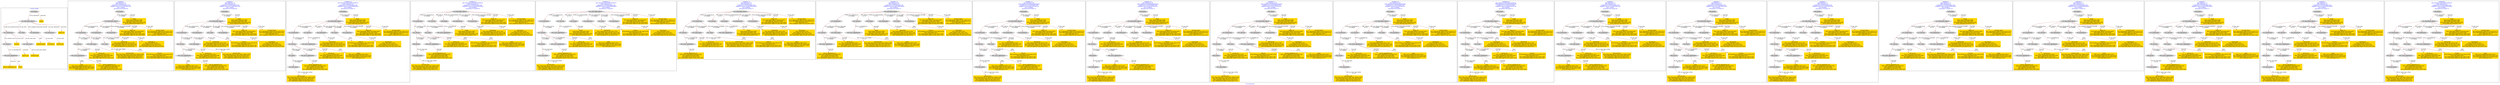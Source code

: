 digraph n0 {
fontcolor="blue"
remincross="true"
label="s22-s-moca.xml"
subgraph cluster_0 {
label="1-correct model"
n2[style="filled",color="white",fillcolor="lightgray",label="E12_Production1"];
n3[style="filled",color="white",fillcolor="lightgray",label="E21_Person1"];
n4[shape="plaintext",style="filled",fillcolor="gold",label="Process"];
n5[style="filled",color="white",fillcolor="lightgray",label="E52_Time-Span1"];
n6[style="filled",color="white",fillcolor="lightgray",label="E82_Actor_Appellation1"];
n7[shape="plaintext",style="filled",fillcolor="gold",label="person_uri"];
n8[style="filled",color="white",fillcolor="lightgray",label="E22_Man-Made_Object1"];
n9[style="filled",color="white",fillcolor="lightgray",label="E35_Title1"];
n10[style="filled",color="white",fillcolor="lightgray",label="E8_Acquisition1"];
n11[style="filled",color="white",fillcolor="lightgray",label="E54_Dimension1"];
n12[shape="plaintext",style="filled",fillcolor="gold",label="object_uri"];
n13[shape="plaintext",style="filled",fillcolor="gold",label="Artwork_Name"];
n14[style="filled",color="white",fillcolor="lightgray",label="E38_Image1"];
n15[shape="plaintext",style="filled",fillcolor="gold",label="image"];
n16[shape="plaintext",style="filled",fillcolor="gold",label="Artwork_Year"];
n17[shape="plaintext",style="filled",fillcolor="gold",label="Dimensions"];
n18[shape="plaintext",style="filled",fillcolor="gold",label="person_appellation_uri"];
n19[shape="plaintext",style="filled",fillcolor="gold",label="name"];
n20[shape="plaintext",style="filled",fillcolor="gold",label="Provenance"];
}
subgraph cluster_1 {
label="candidate 0\nlink coherence:1.0\nnode coherence:1.0\nconfidence:0.5132016208022786\nmapping score:0.5377338736007595\ncost:17.99952\n-precision:0.83-recall:0.83"
n22[style="filled",color="white",fillcolor="lightgray",label="E12_Production1"];
n23[style="filled",color="white",fillcolor="lightgray",label="E21_Person1"];
n24[style="filled",color="white",fillcolor="lightgray",label="E52_Time-Span2"];
n25[style="filled",color="white",fillcolor="lightgray",label="E55_Type1"];
n26[style="filled",color="white",fillcolor="lightgray",label="E82_Actor_Appellation1"];
n27[style="filled",color="white",fillcolor="lightgray",label="E22_Man-Made_Object1"];
n28[style="filled",color="white",fillcolor="lightgray",label="E54_Dimension1"];
n29[style="filled",color="white",fillcolor="lightgray",label="E8_Acquisition1"];
n30[style="filled",color="white",fillcolor="lightgray",label="E38_Image1"];
n31[shape="plaintext",style="filled",fillcolor="gold",label="object_uri\n[E22_Man-Made_Object,classLink,0.867]\n[E30_Right,P3_has_note,0.049]\n[E22_Man-Made_Object,P3_has_note,0.044]\n[E73_Information_Object,P3_has_note,0.041]"];
n32[shape="plaintext",style="filled",fillcolor="gold",label="Process\n[E29_Design_or_Procedure,P3_has_note,0.376]\n[E55_Type,label,0.351]\n[E73_Information_Object,P3_has_note,0.144]\n[E22_Man-Made_Object,P3_has_note,0.129]"];
n33[shape="plaintext",style="filled",fillcolor="gold",label="Artwork_Year\n[E52_Time-Span,P82_at_some_time_within,0.436]\n[E52_Time-Span,P82b_end_of_the_end,0.422]\n[E33_Linguistic_Object,P3_has_note,0.072]\n[E73_Information_Object,P3_has_note,0.071]"];
n34[shape="plaintext",style="filled",fillcolor="gold",label="name\n[E82_Actor_Appellation,label,0.401]\n[E73_Information_Object,P3_has_note,0.234]\n[E22_Man-Made_Object,P3_has_note,0.208]\n[E35_Title,label,0.157]"];
n35[shape="plaintext",style="filled",fillcolor="gold",label="Artwork_Name\n[E73_Information_Object,P3_has_note,0.317]\n[E22_Man-Made_Object,P3_has_note,0.313]\n[E35_Title,label,0.207]\n[E33_Linguistic_Object,P3_has_note,0.163]"];
n36[shape="plaintext",style="filled",fillcolor="gold",label="person_uri\n[E21_Person,classLink,0.501]\n[E82_Actor_Appellation,classLink,0.298]\n[E30_Right,P3_has_note,0.147]\n[E22_Man-Made_Object,P3_has_note,0.053]"];
n37[shape="plaintext",style="filled",fillcolor="gold",label="Dimensions\n[E54_Dimension,P3_has_note,0.703]\n[E22_Man-Made_Object,P3_has_note,0.118]\n[E73_Information_Object,P3_has_note,0.102]\n[E34_Inscription,P3_has_note,0.076]"];
n38[shape="plaintext",style="filled",fillcolor="gold",label="person_appellation_uri\n[E82_Actor_Appellation,classLink,0.93]\n[E21_Person,classLink,0.048]\n[E30_Right,P3_has_note,0.014]\n[E73_Information_Object,P3_has_note,0.008]"];
n39[shape="plaintext",style="filled",fillcolor="gold",label="Provenance\n[E35_Title,label,0.282]\n[E30_Right,P3_has_note,0.267]\n[E8_Acquisition,P3_has_note,0.242]\n[E22_Man-Made_Object,P3_has_note,0.209]"];
n40[shape="plaintext",style="filled",fillcolor="gold",label="image\n[E38_Image,classLink,0.389]\n[E39_Actor,classLink,0.249]\n[E22_Man-Made_Object,classLink,0.186]\n[E78_Collection,classLink,0.176]"];
}
subgraph cluster_2 {
label="candidate 1\nlink coherence:1.0\nnode coherence:1.0\nconfidence:0.5132016208022786\nmapping score:0.5377338736007595\ncost:17.99955\n-precision:0.83-recall:0.83"
n42[style="filled",color="white",fillcolor="lightgray",label="E12_Production1"];
n43[style="filled",color="white",fillcolor="lightgray",label="E21_Person1"];
n44[style="filled",color="white",fillcolor="lightgray",label="E52_Time-Span2"];
n45[style="filled",color="white",fillcolor="lightgray",label="E82_Actor_Appellation1"];
n46[style="filled",color="white",fillcolor="lightgray",label="E22_Man-Made_Object1"];
n47[style="filled",color="white",fillcolor="lightgray",label="E54_Dimension1"];
n48[style="filled",color="white",fillcolor="lightgray",label="E55_Type2"];
n49[style="filled",color="white",fillcolor="lightgray",label="E8_Acquisition1"];
n50[style="filled",color="white",fillcolor="lightgray",label="E38_Image1"];
n51[shape="plaintext",style="filled",fillcolor="gold",label="Process\n[E29_Design_or_Procedure,P3_has_note,0.376]\n[E55_Type,label,0.351]\n[E73_Information_Object,P3_has_note,0.144]\n[E22_Man-Made_Object,P3_has_note,0.129]"];
n52[shape="plaintext",style="filled",fillcolor="gold",label="object_uri\n[E22_Man-Made_Object,classLink,0.867]\n[E30_Right,P3_has_note,0.049]\n[E22_Man-Made_Object,P3_has_note,0.044]\n[E73_Information_Object,P3_has_note,0.041]"];
n53[shape="plaintext",style="filled",fillcolor="gold",label="Artwork_Year\n[E52_Time-Span,P82_at_some_time_within,0.436]\n[E52_Time-Span,P82b_end_of_the_end,0.422]\n[E33_Linguistic_Object,P3_has_note,0.072]\n[E73_Information_Object,P3_has_note,0.071]"];
n54[shape="plaintext",style="filled",fillcolor="gold",label="name\n[E82_Actor_Appellation,label,0.401]\n[E73_Information_Object,P3_has_note,0.234]\n[E22_Man-Made_Object,P3_has_note,0.208]\n[E35_Title,label,0.157]"];
n55[shape="plaintext",style="filled",fillcolor="gold",label="Artwork_Name\n[E73_Information_Object,P3_has_note,0.317]\n[E22_Man-Made_Object,P3_has_note,0.313]\n[E35_Title,label,0.207]\n[E33_Linguistic_Object,P3_has_note,0.163]"];
n56[shape="plaintext",style="filled",fillcolor="gold",label="person_uri\n[E21_Person,classLink,0.501]\n[E82_Actor_Appellation,classLink,0.298]\n[E30_Right,P3_has_note,0.147]\n[E22_Man-Made_Object,P3_has_note,0.053]"];
n57[shape="plaintext",style="filled",fillcolor="gold",label="Dimensions\n[E54_Dimension,P3_has_note,0.703]\n[E22_Man-Made_Object,P3_has_note,0.118]\n[E73_Information_Object,P3_has_note,0.102]\n[E34_Inscription,P3_has_note,0.076]"];
n58[shape="plaintext",style="filled",fillcolor="gold",label="person_appellation_uri\n[E82_Actor_Appellation,classLink,0.93]\n[E21_Person,classLink,0.048]\n[E30_Right,P3_has_note,0.014]\n[E73_Information_Object,P3_has_note,0.008]"];
n59[shape="plaintext",style="filled",fillcolor="gold",label="Provenance\n[E35_Title,label,0.282]\n[E30_Right,P3_has_note,0.267]\n[E8_Acquisition,P3_has_note,0.242]\n[E22_Man-Made_Object,P3_has_note,0.209]"];
n60[shape="plaintext",style="filled",fillcolor="gold",label="image\n[E38_Image,classLink,0.389]\n[E39_Actor,classLink,0.249]\n[E22_Man-Made_Object,classLink,0.186]\n[E78_Collection,classLink,0.176]"];
}
subgraph cluster_3 {
label="candidate 10\nlink coherence:0.9523809523809523\nnode coherence:1.0\nconfidence:0.5132016208022786\nmapping score:0.5210672069340928\ncost:20.99952\n-precision:0.62-recall:0.72"
n62[style="filled",color="white",fillcolor="lightgray",label="E12_Production1"];
n63[style="filled",color="white",fillcolor="lightgray",label="E21_Person1"];
n64[style="filled",color="white",fillcolor="lightgray",label="E67_Birth1"];
n65[style="filled",color="white",fillcolor="lightgray",label="E82_Actor_Appellation1"];
n66[style="filled",color="white",fillcolor="lightgray",label="E21_Person2"];
n67[style="filled",color="white",fillcolor="lightgray",label="E82_Actor_Appellation2"];
n68[style="filled",color="white",fillcolor="lightgray",label="E22_Man-Made_Object1"];
n69[style="filled",color="white",fillcolor="lightgray",label="E54_Dimension1"];
n70[style="filled",color="white",fillcolor="lightgray",label="E55_Type2"];
n71[style="filled",color="white",fillcolor="lightgray",label="E8_Acquisition1"];
n72[style="filled",color="white",fillcolor="lightgray",label="E38_Image1"];
n73[style="filled",color="white",fillcolor="lightgray",label="E52_Time-Span1"];
n74[shape="plaintext",style="filled",fillcolor="gold",label="Process\n[E29_Design_or_Procedure,P3_has_note,0.376]\n[E55_Type,label,0.351]\n[E73_Information_Object,P3_has_note,0.144]\n[E22_Man-Made_Object,P3_has_note,0.129]"];
n75[shape="plaintext",style="filled",fillcolor="gold",label="Artwork_Year\n[E52_Time-Span,P82_at_some_time_within,0.436]\n[E52_Time-Span,P82b_end_of_the_end,0.422]\n[E33_Linguistic_Object,P3_has_note,0.072]\n[E73_Information_Object,P3_has_note,0.071]"];
n76[shape="plaintext",style="filled",fillcolor="gold",label="object_uri\n[E22_Man-Made_Object,classLink,0.867]\n[E30_Right,P3_has_note,0.049]\n[E22_Man-Made_Object,P3_has_note,0.044]\n[E73_Information_Object,P3_has_note,0.041]"];
n77[shape="plaintext",style="filled",fillcolor="gold",label="Artwork_Name\n[E73_Information_Object,P3_has_note,0.317]\n[E22_Man-Made_Object,P3_has_note,0.313]\n[E35_Title,label,0.207]\n[E33_Linguistic_Object,P3_has_note,0.163]"];
n78[shape="plaintext",style="filled",fillcolor="gold",label="person_uri\n[E21_Person,classLink,0.501]\n[E82_Actor_Appellation,classLink,0.298]\n[E30_Right,P3_has_note,0.147]\n[E22_Man-Made_Object,P3_has_note,0.053]"];
n79[shape="plaintext",style="filled",fillcolor="gold",label="Dimensions\n[E54_Dimension,P3_has_note,0.703]\n[E22_Man-Made_Object,P3_has_note,0.118]\n[E73_Information_Object,P3_has_note,0.102]\n[E34_Inscription,P3_has_note,0.076]"];
n80[shape="plaintext",style="filled",fillcolor="gold",label="person_appellation_uri\n[E82_Actor_Appellation,classLink,0.93]\n[E21_Person,classLink,0.048]\n[E30_Right,P3_has_note,0.014]\n[E73_Information_Object,P3_has_note,0.008]"];
n81[shape="plaintext",style="filled",fillcolor="gold",label="name\n[E82_Actor_Appellation,label,0.401]\n[E73_Information_Object,P3_has_note,0.234]\n[E22_Man-Made_Object,P3_has_note,0.208]\n[E35_Title,label,0.157]"];
n82[shape="plaintext",style="filled",fillcolor="gold",label="Provenance\n[E35_Title,label,0.282]\n[E30_Right,P3_has_note,0.267]\n[E8_Acquisition,P3_has_note,0.242]\n[E22_Man-Made_Object,P3_has_note,0.209]"];
n83[shape="plaintext",style="filled",fillcolor="gold",label="image\n[E38_Image,classLink,0.389]\n[E39_Actor,classLink,0.249]\n[E22_Man-Made_Object,classLink,0.186]\n[E78_Collection,classLink,0.176]"];
}
subgraph cluster_4 {
label="candidate 11\nlink coherence:0.9523809523809523\nnode coherence:1.0\nconfidence:0.5132016208022786\nmapping score:0.5210672069340928\ncost:20.99956\n-precision:0.57-recall:0.67"
n85[style="filled",color="white",fillcolor="lightgray",label="E12_Production1"];
n86[style="filled",color="white",fillcolor="lightgray",label="E21_Person1"];
n87[style="filled",color="white",fillcolor="lightgray",label="E55_Type1"];
n88[style="filled",color="white",fillcolor="lightgray",label="E69_Death1"];
n89[style="filled",color="white",fillcolor="lightgray",label="E82_Actor_Appellation1"];
n90[style="filled",color="white",fillcolor="lightgray",label="E21_Person2"];
n91[style="filled",color="white",fillcolor="lightgray",label="E82_Actor_Appellation2"];
n92[style="filled",color="white",fillcolor="lightgray",label="E22_Man-Made_Object1"];
n93[style="filled",color="white",fillcolor="lightgray",label="E38_Image1"];
n94[style="filled",color="white",fillcolor="lightgray",label="E54_Dimension1"];
n95[style="filled",color="white",fillcolor="lightgray",label="E8_Acquisition1"];
n96[style="filled",color="white",fillcolor="lightgray",label="E52_Time-Span4"];
n97[shape="plaintext",style="filled",fillcolor="gold",label="Artwork_Year\n[E52_Time-Span,P82_at_some_time_within,0.436]\n[E52_Time-Span,P82b_end_of_the_end,0.422]\n[E33_Linguistic_Object,P3_has_note,0.072]\n[E73_Information_Object,P3_has_note,0.071]"];
n98[shape="plaintext",style="filled",fillcolor="gold",label="object_uri\n[E22_Man-Made_Object,classLink,0.867]\n[E30_Right,P3_has_note,0.049]\n[E22_Man-Made_Object,P3_has_note,0.044]\n[E73_Information_Object,P3_has_note,0.041]"];
n99[shape="plaintext",style="filled",fillcolor="gold",label="Process\n[E29_Design_or_Procedure,P3_has_note,0.376]\n[E55_Type,label,0.351]\n[E73_Information_Object,P3_has_note,0.144]\n[E22_Man-Made_Object,P3_has_note,0.129]"];
n100[shape="plaintext",style="filled",fillcolor="gold",label="Artwork_Name\n[E73_Information_Object,P3_has_note,0.317]\n[E22_Man-Made_Object,P3_has_note,0.313]\n[E35_Title,label,0.207]\n[E33_Linguistic_Object,P3_has_note,0.163]"];
n101[shape="plaintext",style="filled",fillcolor="gold",label="person_uri\n[E21_Person,classLink,0.501]\n[E82_Actor_Appellation,classLink,0.298]\n[E30_Right,P3_has_note,0.147]\n[E22_Man-Made_Object,P3_has_note,0.053]"];
n102[shape="plaintext",style="filled",fillcolor="gold",label="Dimensions\n[E54_Dimension,P3_has_note,0.703]\n[E22_Man-Made_Object,P3_has_note,0.118]\n[E73_Information_Object,P3_has_note,0.102]\n[E34_Inscription,P3_has_note,0.076]"];
n103[shape="plaintext",style="filled",fillcolor="gold",label="person_appellation_uri\n[E82_Actor_Appellation,classLink,0.93]\n[E21_Person,classLink,0.048]\n[E30_Right,P3_has_note,0.014]\n[E73_Information_Object,P3_has_note,0.008]"];
n104[shape="plaintext",style="filled",fillcolor="gold",label="name\n[E82_Actor_Appellation,label,0.401]\n[E73_Information_Object,P3_has_note,0.234]\n[E22_Man-Made_Object,P3_has_note,0.208]\n[E35_Title,label,0.157]"];
n105[shape="plaintext",style="filled",fillcolor="gold",label="Provenance\n[E35_Title,label,0.282]\n[E30_Right,P3_has_note,0.267]\n[E8_Acquisition,P3_has_note,0.242]\n[E22_Man-Made_Object,P3_has_note,0.209]"];
n106[shape="plaintext",style="filled",fillcolor="gold",label="image\n[E38_Image,classLink,0.389]\n[E39_Actor,classLink,0.249]\n[E22_Man-Made_Object,classLink,0.186]\n[E78_Collection,classLink,0.176]"];
}
subgraph cluster_5 {
label="candidate 12\nlink coherence:0.9523809523809523\nnode coherence:1.0\nconfidence:0.5132016208022786\nmapping score:0.5210672069340928\ncost:20.99959\n-precision:0.57-recall:0.67"
n108[style="filled",color="white",fillcolor="lightgray",label="E12_Production1"];
n109[style="filled",color="white",fillcolor="lightgray",label="E21_Person1"];
n110[style="filled",color="white",fillcolor="lightgray",label="E69_Death1"];
n111[style="filled",color="white",fillcolor="lightgray",label="E82_Actor_Appellation1"];
n112[style="filled",color="white",fillcolor="lightgray",label="E21_Person2"];
n113[style="filled",color="white",fillcolor="lightgray",label="E82_Actor_Appellation2"];
n114[style="filled",color="white",fillcolor="lightgray",label="E22_Man-Made_Object1"];
n115[style="filled",color="white",fillcolor="lightgray",label="E38_Image1"];
n116[style="filled",color="white",fillcolor="lightgray",label="E54_Dimension1"];
n117[style="filled",color="white",fillcolor="lightgray",label="E55_Type2"];
n118[style="filled",color="white",fillcolor="lightgray",label="E8_Acquisition1"];
n119[style="filled",color="white",fillcolor="lightgray",label="E52_Time-Span4"];
n120[shape="plaintext",style="filled",fillcolor="gold",label="Artwork_Year\n[E52_Time-Span,P82_at_some_time_within,0.436]\n[E52_Time-Span,P82b_end_of_the_end,0.422]\n[E33_Linguistic_Object,P3_has_note,0.072]\n[E73_Information_Object,P3_has_note,0.071]"];
n121[shape="plaintext",style="filled",fillcolor="gold",label="Process\n[E29_Design_or_Procedure,P3_has_note,0.376]\n[E55_Type,label,0.351]\n[E73_Information_Object,P3_has_note,0.144]\n[E22_Man-Made_Object,P3_has_note,0.129]"];
n122[shape="plaintext",style="filled",fillcolor="gold",label="object_uri\n[E22_Man-Made_Object,classLink,0.867]\n[E30_Right,P3_has_note,0.049]\n[E22_Man-Made_Object,P3_has_note,0.044]\n[E73_Information_Object,P3_has_note,0.041]"];
n123[shape="plaintext",style="filled",fillcolor="gold",label="Artwork_Name\n[E73_Information_Object,P3_has_note,0.317]\n[E22_Man-Made_Object,P3_has_note,0.313]\n[E35_Title,label,0.207]\n[E33_Linguistic_Object,P3_has_note,0.163]"];
n124[shape="plaintext",style="filled",fillcolor="gold",label="person_uri\n[E21_Person,classLink,0.501]\n[E82_Actor_Appellation,classLink,0.298]\n[E30_Right,P3_has_note,0.147]\n[E22_Man-Made_Object,P3_has_note,0.053]"];
n125[shape="plaintext",style="filled",fillcolor="gold",label="Dimensions\n[E54_Dimension,P3_has_note,0.703]\n[E22_Man-Made_Object,P3_has_note,0.118]\n[E73_Information_Object,P3_has_note,0.102]\n[E34_Inscription,P3_has_note,0.076]"];
n126[shape="plaintext",style="filled",fillcolor="gold",label="person_appellation_uri\n[E82_Actor_Appellation,classLink,0.93]\n[E21_Person,classLink,0.048]\n[E30_Right,P3_has_note,0.014]\n[E73_Information_Object,P3_has_note,0.008]"];
n127[shape="plaintext",style="filled",fillcolor="gold",label="name\n[E82_Actor_Appellation,label,0.401]\n[E73_Information_Object,P3_has_note,0.234]\n[E22_Man-Made_Object,P3_has_note,0.208]\n[E35_Title,label,0.157]"];
n128[shape="plaintext",style="filled",fillcolor="gold",label="Provenance\n[E35_Title,label,0.282]\n[E30_Right,P3_has_note,0.267]\n[E8_Acquisition,P3_has_note,0.242]\n[E22_Man-Made_Object,P3_has_note,0.209]"];
n129[shape="plaintext",style="filled",fillcolor="gold",label="image\n[E38_Image,classLink,0.389]\n[E39_Actor,classLink,0.249]\n[E22_Man-Made_Object,classLink,0.186]\n[E78_Collection,classLink,0.176]"];
}
subgraph cluster_6 {
label="candidate 13\nlink coherence:0.95\nnode coherence:1.0\nconfidence:0.5132016208022786\nmapping score:0.5210672069340928\ncost:19.99956\n-precision:0.65-recall:0.72"
n131[style="filled",color="white",fillcolor="lightgray",label="E12_Production1"];
n132[style="filled",color="white",fillcolor="lightgray",label="E21_Person1"];
n133[style="filled",color="white",fillcolor="lightgray",label="E52_Time-Span2"];
n134[style="filled",color="white",fillcolor="lightgray",label="E55_Type1"];
n135[style="filled",color="white",fillcolor="lightgray",label="E82_Actor_Appellation1"];
n136[style="filled",color="white",fillcolor="lightgray",label="E21_Person2"];
n137[style="filled",color="white",fillcolor="lightgray",label="E82_Actor_Appellation2"];
n138[style="filled",color="white",fillcolor="lightgray",label="E22_Man-Made_Object1"];
n139[style="filled",color="white",fillcolor="lightgray",label="E38_Image1"];
n140[style="filled",color="white",fillcolor="lightgray",label="E54_Dimension1"];
n141[style="filled",color="white",fillcolor="lightgray",label="E8_Acquisition1"];
n142[shape="plaintext",style="filled",fillcolor="gold",label="object_uri\n[E22_Man-Made_Object,classLink,0.867]\n[E30_Right,P3_has_note,0.049]\n[E22_Man-Made_Object,P3_has_note,0.044]\n[E73_Information_Object,P3_has_note,0.041]"];
n143[shape="plaintext",style="filled",fillcolor="gold",label="Process\n[E29_Design_or_Procedure,P3_has_note,0.376]\n[E55_Type,label,0.351]\n[E73_Information_Object,P3_has_note,0.144]\n[E22_Man-Made_Object,P3_has_note,0.129]"];
n144[shape="plaintext",style="filled",fillcolor="gold",label="Artwork_Year\n[E52_Time-Span,P82_at_some_time_within,0.436]\n[E52_Time-Span,P82b_end_of_the_end,0.422]\n[E33_Linguistic_Object,P3_has_note,0.072]\n[E73_Information_Object,P3_has_note,0.071]"];
n145[shape="plaintext",style="filled",fillcolor="gold",label="Artwork_Name\n[E73_Information_Object,P3_has_note,0.317]\n[E22_Man-Made_Object,P3_has_note,0.313]\n[E35_Title,label,0.207]\n[E33_Linguistic_Object,P3_has_note,0.163]"];
n146[shape="plaintext",style="filled",fillcolor="gold",label="person_uri\n[E21_Person,classLink,0.501]\n[E82_Actor_Appellation,classLink,0.298]\n[E30_Right,P3_has_note,0.147]\n[E22_Man-Made_Object,P3_has_note,0.053]"];
n147[shape="plaintext",style="filled",fillcolor="gold",label="Dimensions\n[E54_Dimension,P3_has_note,0.703]\n[E22_Man-Made_Object,P3_has_note,0.118]\n[E73_Information_Object,P3_has_note,0.102]\n[E34_Inscription,P3_has_note,0.076]"];
n148[shape="plaintext",style="filled",fillcolor="gold",label="person_appellation_uri\n[E82_Actor_Appellation,classLink,0.93]\n[E21_Person,classLink,0.048]\n[E30_Right,P3_has_note,0.014]\n[E73_Information_Object,P3_has_note,0.008]"];
n149[shape="plaintext",style="filled",fillcolor="gold",label="name\n[E82_Actor_Appellation,label,0.401]\n[E73_Information_Object,P3_has_note,0.234]\n[E22_Man-Made_Object,P3_has_note,0.208]\n[E35_Title,label,0.157]"];
n150[shape="plaintext",style="filled",fillcolor="gold",label="Provenance\n[E35_Title,label,0.282]\n[E30_Right,P3_has_note,0.267]\n[E8_Acquisition,P3_has_note,0.242]\n[E22_Man-Made_Object,P3_has_note,0.209]"];
n151[shape="plaintext",style="filled",fillcolor="gold",label="image\n[E38_Image,classLink,0.389]\n[E39_Actor,classLink,0.249]\n[E22_Man-Made_Object,classLink,0.186]\n[E78_Collection,classLink,0.176]"];
}
subgraph cluster_7 {
label="candidate 14\nlink coherence:0.95\nnode coherence:1.0\nconfidence:0.5132016208022786\nmapping score:0.5210672069340928\ncost:19.99959\n-precision:0.65-recall:0.72"
n153[style="filled",color="white",fillcolor="lightgray",label="E12_Production1"];
n154[style="filled",color="white",fillcolor="lightgray",label="E21_Person1"];
n155[style="filled",color="white",fillcolor="lightgray",label="E52_Time-Span2"];
n156[style="filled",color="white",fillcolor="lightgray",label="E82_Actor_Appellation1"];
n157[style="filled",color="white",fillcolor="lightgray",label="E21_Person2"];
n158[style="filled",color="white",fillcolor="lightgray",label="E82_Actor_Appellation2"];
n159[style="filled",color="white",fillcolor="lightgray",label="E22_Man-Made_Object1"];
n160[style="filled",color="white",fillcolor="lightgray",label="E38_Image1"];
n161[style="filled",color="white",fillcolor="lightgray",label="E54_Dimension1"];
n162[style="filled",color="white",fillcolor="lightgray",label="E55_Type2"];
n163[style="filled",color="white",fillcolor="lightgray",label="E8_Acquisition1"];
n164[shape="plaintext",style="filled",fillcolor="gold",label="Process\n[E29_Design_or_Procedure,P3_has_note,0.376]\n[E55_Type,label,0.351]\n[E73_Information_Object,P3_has_note,0.144]\n[E22_Man-Made_Object,P3_has_note,0.129]"];
n165[shape="plaintext",style="filled",fillcolor="gold",label="object_uri\n[E22_Man-Made_Object,classLink,0.867]\n[E30_Right,P3_has_note,0.049]\n[E22_Man-Made_Object,P3_has_note,0.044]\n[E73_Information_Object,P3_has_note,0.041]"];
n166[shape="plaintext",style="filled",fillcolor="gold",label="Artwork_Year\n[E52_Time-Span,P82_at_some_time_within,0.436]\n[E52_Time-Span,P82b_end_of_the_end,0.422]\n[E33_Linguistic_Object,P3_has_note,0.072]\n[E73_Information_Object,P3_has_note,0.071]"];
n167[shape="plaintext",style="filled",fillcolor="gold",label="Artwork_Name\n[E73_Information_Object,P3_has_note,0.317]\n[E22_Man-Made_Object,P3_has_note,0.313]\n[E35_Title,label,0.207]\n[E33_Linguistic_Object,P3_has_note,0.163]"];
n168[shape="plaintext",style="filled",fillcolor="gold",label="person_uri\n[E21_Person,classLink,0.501]\n[E82_Actor_Appellation,classLink,0.298]\n[E30_Right,P3_has_note,0.147]\n[E22_Man-Made_Object,P3_has_note,0.053]"];
n169[shape="plaintext",style="filled",fillcolor="gold",label="Dimensions\n[E54_Dimension,P3_has_note,0.703]\n[E22_Man-Made_Object,P3_has_note,0.118]\n[E73_Information_Object,P3_has_note,0.102]\n[E34_Inscription,P3_has_note,0.076]"];
n170[shape="plaintext",style="filled",fillcolor="gold",label="person_appellation_uri\n[E82_Actor_Appellation,classLink,0.93]\n[E21_Person,classLink,0.048]\n[E30_Right,P3_has_note,0.014]\n[E73_Information_Object,P3_has_note,0.008]"];
n171[shape="plaintext",style="filled",fillcolor="gold",label="name\n[E82_Actor_Appellation,label,0.401]\n[E73_Information_Object,P3_has_note,0.234]\n[E22_Man-Made_Object,P3_has_note,0.208]\n[E35_Title,label,0.157]"];
n172[shape="plaintext",style="filled",fillcolor="gold",label="Provenance\n[E35_Title,label,0.282]\n[E30_Right,P3_has_note,0.267]\n[E8_Acquisition,P3_has_note,0.242]\n[E22_Man-Made_Object,P3_has_note,0.209]"];
n173[shape="plaintext",style="filled",fillcolor="gold",label="image\n[E38_Image,classLink,0.389]\n[E39_Actor,classLink,0.249]\n[E22_Man-Made_Object,classLink,0.186]\n[E78_Collection,classLink,0.176]"];
}
subgraph cluster_8 {
label="candidate 15\nlink coherence:0.95\nnode coherence:0.9444444444444444\nconfidence:0.5132016208022786\nmapping score:0.519215355082241\ncost:118.99952\n-precision:0.65-recall:0.72"
n175[style="filled",color="white",fillcolor="lightgray",label="E12_Production1"];
n176[style="filled",color="white",fillcolor="lightgray",label="E21_Person1"];
n177[style="filled",color="white",fillcolor="lightgray",label="E55_Type1"];
n178[style="filled",color="white",fillcolor="lightgray",label="E69_Death1"];
n179[style="filled",color="white",fillcolor="lightgray",label="E82_Actor_Appellation1"];
n180[style="filled",color="white",fillcolor="lightgray",label="E22_Man-Made_Object1"];
n181[style="filled",color="white",fillcolor="lightgray",label="E21_Person2"];
n182[style="filled",color="white",fillcolor="lightgray",label="E54_Dimension1"];
n183[style="filled",color="white",fillcolor="lightgray",label="E8_Acquisition1"];
n184[style="filled",color="white",fillcolor="lightgray",label="E38_Image1"];
n185[style="filled",color="white",fillcolor="lightgray",label="E52_Time-Span4"];
n186[shape="plaintext",style="filled",fillcolor="gold",label="Artwork_Year\n[E52_Time-Span,P82_at_some_time_within,0.436]\n[E52_Time-Span,P82b_end_of_the_end,0.422]\n[E33_Linguistic_Object,P3_has_note,0.072]\n[E73_Information_Object,P3_has_note,0.071]"];
n187[shape="plaintext",style="filled",fillcolor="gold",label="object_uri\n[E22_Man-Made_Object,classLink,0.867]\n[E30_Right,P3_has_note,0.049]\n[E22_Man-Made_Object,P3_has_note,0.044]\n[E73_Information_Object,P3_has_note,0.041]"];
n188[shape="plaintext",style="filled",fillcolor="gold",label="Process\n[E29_Design_or_Procedure,P3_has_note,0.376]\n[E55_Type,label,0.351]\n[E73_Information_Object,P3_has_note,0.144]\n[E22_Man-Made_Object,P3_has_note,0.129]"];
n189[shape="plaintext",style="filled",fillcolor="gold",label="name\n[E82_Actor_Appellation,label,0.401]\n[E73_Information_Object,P3_has_note,0.234]\n[E22_Man-Made_Object,P3_has_note,0.208]\n[E35_Title,label,0.157]"];
n190[shape="plaintext",style="filled",fillcolor="gold",label="Artwork_Name\n[E73_Information_Object,P3_has_note,0.317]\n[E22_Man-Made_Object,P3_has_note,0.313]\n[E35_Title,label,0.207]\n[E33_Linguistic_Object,P3_has_note,0.163]"];
n191[shape="plaintext",style="filled",fillcolor="gold",label="Dimensions\n[E54_Dimension,P3_has_note,0.703]\n[E22_Man-Made_Object,P3_has_note,0.118]\n[E73_Information_Object,P3_has_note,0.102]\n[E34_Inscription,P3_has_note,0.076]"];
n192[shape="plaintext",style="filled",fillcolor="gold",label="person_appellation_uri\n[E82_Actor_Appellation,classLink,0.93]\n[E21_Person,classLink,0.048]\n[E30_Right,P3_has_note,0.014]\n[E73_Information_Object,P3_has_note,0.008]"];
n193[shape="plaintext",style="filled",fillcolor="gold",label="Provenance\n[E35_Title,label,0.282]\n[E30_Right,P3_has_note,0.267]\n[E8_Acquisition,P3_has_note,0.242]\n[E22_Man-Made_Object,P3_has_note,0.209]"];
n194[shape="plaintext",style="filled",fillcolor="gold",label="image\n[E38_Image,classLink,0.389]\n[E39_Actor,classLink,0.249]\n[E22_Man-Made_Object,classLink,0.186]\n[E78_Collection,classLink,0.176]"];
n195[shape="plaintext",style="filled",fillcolor="gold",label="person_uri\n[E21_Person,classLink,0.501]\n[E82_Actor_Appellation,classLink,0.298]\n[E30_Right,P3_has_note,0.147]\n[E22_Man-Made_Object,P3_has_note,0.053]"];
}
subgraph cluster_9 {
label="candidate 16\nlink coherence:0.95\nnode coherence:0.9444444444444444\nconfidence:0.5132016208022786\nmapping score:0.519215355082241\ncost:118.99955\n-precision:0.65-recall:0.72"
n197[style="filled",color="white",fillcolor="lightgray",label="E12_Production1"];
n198[style="filled",color="white",fillcolor="lightgray",label="E21_Person1"];
n199[style="filled",color="white",fillcolor="lightgray",label="E69_Death1"];
n200[style="filled",color="white",fillcolor="lightgray",label="E82_Actor_Appellation1"];
n201[style="filled",color="white",fillcolor="lightgray",label="E22_Man-Made_Object1"];
n202[style="filled",color="white",fillcolor="lightgray",label="E21_Person2"];
n203[style="filled",color="white",fillcolor="lightgray",label="E54_Dimension1"];
n204[style="filled",color="white",fillcolor="lightgray",label="E55_Type2"];
n205[style="filled",color="white",fillcolor="lightgray",label="E8_Acquisition1"];
n206[style="filled",color="white",fillcolor="lightgray",label="E38_Image1"];
n207[style="filled",color="white",fillcolor="lightgray",label="E52_Time-Span4"];
n208[shape="plaintext",style="filled",fillcolor="gold",label="Artwork_Year\n[E52_Time-Span,P82_at_some_time_within,0.436]\n[E52_Time-Span,P82b_end_of_the_end,0.422]\n[E33_Linguistic_Object,P3_has_note,0.072]\n[E73_Information_Object,P3_has_note,0.071]"];
n209[shape="plaintext",style="filled",fillcolor="gold",label="Process\n[E29_Design_or_Procedure,P3_has_note,0.376]\n[E55_Type,label,0.351]\n[E73_Information_Object,P3_has_note,0.144]\n[E22_Man-Made_Object,P3_has_note,0.129]"];
n210[shape="plaintext",style="filled",fillcolor="gold",label="object_uri\n[E22_Man-Made_Object,classLink,0.867]\n[E30_Right,P3_has_note,0.049]\n[E22_Man-Made_Object,P3_has_note,0.044]\n[E73_Information_Object,P3_has_note,0.041]"];
n211[shape="plaintext",style="filled",fillcolor="gold",label="name\n[E82_Actor_Appellation,label,0.401]\n[E73_Information_Object,P3_has_note,0.234]\n[E22_Man-Made_Object,P3_has_note,0.208]\n[E35_Title,label,0.157]"];
n212[shape="plaintext",style="filled",fillcolor="gold",label="Artwork_Name\n[E73_Information_Object,P3_has_note,0.317]\n[E22_Man-Made_Object,P3_has_note,0.313]\n[E35_Title,label,0.207]\n[E33_Linguistic_Object,P3_has_note,0.163]"];
n213[shape="plaintext",style="filled",fillcolor="gold",label="Dimensions\n[E54_Dimension,P3_has_note,0.703]\n[E22_Man-Made_Object,P3_has_note,0.118]\n[E73_Information_Object,P3_has_note,0.102]\n[E34_Inscription,P3_has_note,0.076]"];
n214[shape="plaintext",style="filled",fillcolor="gold",label="person_appellation_uri\n[E82_Actor_Appellation,classLink,0.93]\n[E21_Person,classLink,0.048]\n[E30_Right,P3_has_note,0.014]\n[E73_Information_Object,P3_has_note,0.008]"];
n215[shape="plaintext",style="filled",fillcolor="gold",label="Provenance\n[E35_Title,label,0.282]\n[E30_Right,P3_has_note,0.267]\n[E8_Acquisition,P3_has_note,0.242]\n[E22_Man-Made_Object,P3_has_note,0.209]"];
n216[shape="plaintext",style="filled",fillcolor="gold",label="image\n[E38_Image,classLink,0.389]\n[E39_Actor,classLink,0.249]\n[E22_Man-Made_Object,classLink,0.186]\n[E78_Collection,classLink,0.176]"];
n217[shape="plaintext",style="filled",fillcolor="gold",label="person_uri\n[E21_Person,classLink,0.501]\n[E82_Actor_Appellation,classLink,0.298]\n[E30_Right,P3_has_note,0.147]\n[E22_Man-Made_Object,P3_has_note,0.053]"];
}
subgraph cluster_10 {
label="candidate 17\nlink coherence:0.95\nnode coherence:0.9444444444444444\nconfidence:0.5132016208022786\nmapping score:0.519215355082241\ncost:118.9996\n-precision:0.65-recall:0.72"
n219[style="filled",color="white",fillcolor="lightgray",label="E12_Production1"];
n220[style="filled",color="white",fillcolor="lightgray",label="E21_Person1"];
n221[style="filled",color="white",fillcolor="lightgray",label="E55_Type1"];
n222[style="filled",color="white",fillcolor="lightgray",label="E69_Death1"];
n223[style="filled",color="white",fillcolor="lightgray",label="E21_Person2"];
n224[style="filled",color="white",fillcolor="lightgray",label="E82_Actor_Appellation2"];
n225[style="filled",color="white",fillcolor="lightgray",label="E22_Man-Made_Object1"];
n226[style="filled",color="white",fillcolor="lightgray",label="E54_Dimension1"];
n227[style="filled",color="white",fillcolor="lightgray",label="E8_Acquisition1"];
n228[style="filled",color="white",fillcolor="lightgray",label="E38_Image1"];
n229[style="filled",color="white",fillcolor="lightgray",label="E52_Time-Span4"];
n230[shape="plaintext",style="filled",fillcolor="gold",label="Artwork_Year\n[E52_Time-Span,P82_at_some_time_within,0.436]\n[E52_Time-Span,P82b_end_of_the_end,0.422]\n[E33_Linguistic_Object,P3_has_note,0.072]\n[E73_Information_Object,P3_has_note,0.071]"];
n231[shape="plaintext",style="filled",fillcolor="gold",label="object_uri\n[E22_Man-Made_Object,classLink,0.867]\n[E30_Right,P3_has_note,0.049]\n[E22_Man-Made_Object,P3_has_note,0.044]\n[E73_Information_Object,P3_has_note,0.041]"];
n232[shape="plaintext",style="filled",fillcolor="gold",label="person_appellation_uri\n[E82_Actor_Appellation,classLink,0.93]\n[E21_Person,classLink,0.048]\n[E30_Right,P3_has_note,0.014]\n[E73_Information_Object,P3_has_note,0.008]"];
n233[shape="plaintext",style="filled",fillcolor="gold",label="Process\n[E29_Design_or_Procedure,P3_has_note,0.376]\n[E55_Type,label,0.351]\n[E73_Information_Object,P3_has_note,0.144]\n[E22_Man-Made_Object,P3_has_note,0.129]"];
n234[shape="plaintext",style="filled",fillcolor="gold",label="Artwork_Name\n[E73_Information_Object,P3_has_note,0.317]\n[E22_Man-Made_Object,P3_has_note,0.313]\n[E35_Title,label,0.207]\n[E33_Linguistic_Object,P3_has_note,0.163]"];
n235[shape="plaintext",style="filled",fillcolor="gold",label="person_uri\n[E21_Person,classLink,0.501]\n[E82_Actor_Appellation,classLink,0.298]\n[E30_Right,P3_has_note,0.147]\n[E22_Man-Made_Object,P3_has_note,0.053]"];
n236[shape="plaintext",style="filled",fillcolor="gold",label="Dimensions\n[E54_Dimension,P3_has_note,0.703]\n[E22_Man-Made_Object,P3_has_note,0.118]\n[E73_Information_Object,P3_has_note,0.102]\n[E34_Inscription,P3_has_note,0.076]"];
n237[shape="plaintext",style="filled",fillcolor="gold",label="name\n[E82_Actor_Appellation,label,0.401]\n[E73_Information_Object,P3_has_note,0.234]\n[E22_Man-Made_Object,P3_has_note,0.208]\n[E35_Title,label,0.157]"];
n238[shape="plaintext",style="filled",fillcolor="gold",label="Provenance\n[E35_Title,label,0.282]\n[E30_Right,P3_has_note,0.267]\n[E8_Acquisition,P3_has_note,0.242]\n[E22_Man-Made_Object,P3_has_note,0.209]"];
n239[shape="plaintext",style="filled",fillcolor="gold",label="image\n[E38_Image,classLink,0.389]\n[E39_Actor,classLink,0.249]\n[E22_Man-Made_Object,classLink,0.186]\n[E78_Collection,classLink,0.176]"];
}
subgraph cluster_11 {
label="candidate 18\nlink coherence:0.95\nnode coherence:0.9444444444444444\nconfidence:0.5132016208022786\nmapping score:0.519215355082241\ncost:118.99963\n-precision:0.65-recall:0.72"
n241[style="filled",color="white",fillcolor="lightgray",label="E12_Production1"];
n242[style="filled",color="white",fillcolor="lightgray",label="E21_Person1"];
n243[style="filled",color="white",fillcolor="lightgray",label="E69_Death1"];
n244[style="filled",color="white",fillcolor="lightgray",label="E21_Person2"];
n245[style="filled",color="white",fillcolor="lightgray",label="E82_Actor_Appellation2"];
n246[style="filled",color="white",fillcolor="lightgray",label="E22_Man-Made_Object1"];
n247[style="filled",color="white",fillcolor="lightgray",label="E54_Dimension1"];
n248[style="filled",color="white",fillcolor="lightgray",label="E55_Type2"];
n249[style="filled",color="white",fillcolor="lightgray",label="E8_Acquisition1"];
n250[style="filled",color="white",fillcolor="lightgray",label="E38_Image1"];
n251[style="filled",color="white",fillcolor="lightgray",label="E52_Time-Span4"];
n252[shape="plaintext",style="filled",fillcolor="gold",label="Artwork_Year\n[E52_Time-Span,P82_at_some_time_within,0.436]\n[E52_Time-Span,P82b_end_of_the_end,0.422]\n[E33_Linguistic_Object,P3_has_note,0.072]\n[E73_Information_Object,P3_has_note,0.071]"];
n253[shape="plaintext",style="filled",fillcolor="gold",label="Process\n[E29_Design_or_Procedure,P3_has_note,0.376]\n[E55_Type,label,0.351]\n[E73_Information_Object,P3_has_note,0.144]\n[E22_Man-Made_Object,P3_has_note,0.129]"];
n254[shape="plaintext",style="filled",fillcolor="gold",label="object_uri\n[E22_Man-Made_Object,classLink,0.867]\n[E30_Right,P3_has_note,0.049]\n[E22_Man-Made_Object,P3_has_note,0.044]\n[E73_Information_Object,P3_has_note,0.041]"];
n255[shape="plaintext",style="filled",fillcolor="gold",label="person_appellation_uri\n[E82_Actor_Appellation,classLink,0.93]\n[E21_Person,classLink,0.048]\n[E30_Right,P3_has_note,0.014]\n[E73_Information_Object,P3_has_note,0.008]"];
n256[shape="plaintext",style="filled",fillcolor="gold",label="Artwork_Name\n[E73_Information_Object,P3_has_note,0.317]\n[E22_Man-Made_Object,P3_has_note,0.313]\n[E35_Title,label,0.207]\n[E33_Linguistic_Object,P3_has_note,0.163]"];
n257[shape="plaintext",style="filled",fillcolor="gold",label="person_uri\n[E21_Person,classLink,0.501]\n[E82_Actor_Appellation,classLink,0.298]\n[E30_Right,P3_has_note,0.147]\n[E22_Man-Made_Object,P3_has_note,0.053]"];
n258[shape="plaintext",style="filled",fillcolor="gold",label="Dimensions\n[E54_Dimension,P3_has_note,0.703]\n[E22_Man-Made_Object,P3_has_note,0.118]\n[E73_Information_Object,P3_has_note,0.102]\n[E34_Inscription,P3_has_note,0.076]"];
n259[shape="plaintext",style="filled",fillcolor="gold",label="name\n[E82_Actor_Appellation,label,0.401]\n[E73_Information_Object,P3_has_note,0.234]\n[E22_Man-Made_Object,P3_has_note,0.208]\n[E35_Title,label,0.157]"];
n260[shape="plaintext",style="filled",fillcolor="gold",label="Provenance\n[E35_Title,label,0.282]\n[E30_Right,P3_has_note,0.267]\n[E8_Acquisition,P3_has_note,0.242]\n[E22_Man-Made_Object,P3_has_note,0.209]"];
n261[shape="plaintext",style="filled",fillcolor="gold",label="image\n[E38_Image,classLink,0.389]\n[E39_Actor,classLink,0.249]\n[E22_Man-Made_Object,classLink,0.186]\n[E78_Collection,classLink,0.176]"];
}
subgraph cluster_12 {
label="candidate 19\nlink coherence:0.9473684210526315\nnode coherence:0.9444444444444444\nconfidence:0.5172242351412847\nmapping score:0.5205562265285764\ncost:18.99947\n-precision:0.68-recall:0.72"
n263[style="filled",color="white",fillcolor="lightgray",label="E12_Production1"];
n264[style="filled",color="white",fillcolor="lightgray",label="E21_Person1"];
n265[style="filled",color="white",fillcolor="lightgray",label="E55_Type1"];
n266[style="filled",color="white",fillcolor="lightgray",label="E67_Birth1"];
n267[style="filled",color="white",fillcolor="lightgray",label="E82_Actor_Appellation1"];
n268[style="filled",color="white",fillcolor="lightgray",label="E22_Man-Made_Object1"];
n269[style="filled",color="white",fillcolor="lightgray",label="E35_Title1"];
n270[style="filled",color="white",fillcolor="lightgray",label="E54_Dimension1"];
n271[style="filled",color="white",fillcolor="lightgray",label="E38_Image1"];
n272[style="filled",color="white",fillcolor="lightgray",label="E52_Time-Span1"];
n273[shape="plaintext",style="filled",fillcolor="gold",label="Provenance\n[E35_Title,label,0.282]\n[E30_Right,P3_has_note,0.267]\n[E8_Acquisition,P3_has_note,0.242]\n[E22_Man-Made_Object,P3_has_note,0.209]"];
n274[shape="plaintext",style="filled",fillcolor="gold",label="Artwork_Year\n[E52_Time-Span,P82_at_some_time_within,0.436]\n[E52_Time-Span,P82b_end_of_the_end,0.422]\n[E33_Linguistic_Object,P3_has_note,0.072]\n[E73_Information_Object,P3_has_note,0.071]"];
n275[shape="plaintext",style="filled",fillcolor="gold",label="object_uri\n[E22_Man-Made_Object,classLink,0.867]\n[E30_Right,P3_has_note,0.049]\n[E22_Man-Made_Object,P3_has_note,0.044]\n[E73_Information_Object,P3_has_note,0.041]"];
n276[shape="plaintext",style="filled",fillcolor="gold",label="Process\n[E29_Design_or_Procedure,P3_has_note,0.376]\n[E55_Type,label,0.351]\n[E73_Information_Object,P3_has_note,0.144]\n[E22_Man-Made_Object,P3_has_note,0.129]"];
n277[shape="plaintext",style="filled",fillcolor="gold",label="name\n[E82_Actor_Appellation,label,0.401]\n[E73_Information_Object,P3_has_note,0.234]\n[E22_Man-Made_Object,P3_has_note,0.208]\n[E35_Title,label,0.157]"];
n278[shape="plaintext",style="filled",fillcolor="gold",label="Artwork_Name\n[E73_Information_Object,P3_has_note,0.317]\n[E22_Man-Made_Object,P3_has_note,0.313]\n[E35_Title,label,0.207]\n[E33_Linguistic_Object,P3_has_note,0.163]"];
n279[shape="plaintext",style="filled",fillcolor="gold",label="person_uri\n[E21_Person,classLink,0.501]\n[E82_Actor_Appellation,classLink,0.298]\n[E30_Right,P3_has_note,0.147]\n[E22_Man-Made_Object,P3_has_note,0.053]"];
n280[shape="plaintext",style="filled",fillcolor="gold",label="Dimensions\n[E54_Dimension,P3_has_note,0.703]\n[E22_Man-Made_Object,P3_has_note,0.118]\n[E73_Information_Object,P3_has_note,0.102]\n[E34_Inscription,P3_has_note,0.076]"];
n281[shape="plaintext",style="filled",fillcolor="gold",label="person_appellation_uri\n[E82_Actor_Appellation,classLink,0.93]\n[E21_Person,classLink,0.048]\n[E30_Right,P3_has_note,0.014]\n[E73_Information_Object,P3_has_note,0.008]"];
n282[shape="plaintext",style="filled",fillcolor="gold",label="image\n[E38_Image,classLink,0.389]\n[E39_Actor,classLink,0.249]\n[E22_Man-Made_Object,classLink,0.186]\n[E78_Collection,classLink,0.176]"];
}
subgraph cluster_13 {
label="candidate 2\nlink coherence:1.0\nnode coherence:1.0\nconfidence:0.5132016208022786\nmapping score:0.5377338736007595\ncost:17.99957\n-precision:0.83-recall:0.83"
n284[style="filled",color="white",fillcolor="lightgray",label="E12_Production1"];
n285[style="filled",color="white",fillcolor="lightgray",label="E21_Person1"];
n286[style="filled",color="white",fillcolor="lightgray",label="E52_Time-Span2"];
n287[style="filled",color="white",fillcolor="lightgray",label="E82_Actor_Appellation1"];
n288[style="filled",color="white",fillcolor="lightgray",label="E22_Man-Made_Object1"];
n289[style="filled",color="white",fillcolor="lightgray",label="E54_Dimension1"];
n290[style="filled",color="white",fillcolor="lightgray",label="E55_Type3"];
n291[style="filled",color="white",fillcolor="lightgray",label="E8_Acquisition1"];
n292[style="filled",color="white",fillcolor="lightgray",label="E38_Image1"];
n293[shape="plaintext",style="filled",fillcolor="gold",label="object_uri\n[E22_Man-Made_Object,classLink,0.867]\n[E30_Right,P3_has_note,0.049]\n[E22_Man-Made_Object,P3_has_note,0.044]\n[E73_Information_Object,P3_has_note,0.041]"];
n294[shape="plaintext",style="filled",fillcolor="gold",label="Artwork_Year\n[E52_Time-Span,P82_at_some_time_within,0.436]\n[E52_Time-Span,P82b_end_of_the_end,0.422]\n[E33_Linguistic_Object,P3_has_note,0.072]\n[E73_Information_Object,P3_has_note,0.071]"];
n295[shape="plaintext",style="filled",fillcolor="gold",label="name\n[E82_Actor_Appellation,label,0.401]\n[E73_Information_Object,P3_has_note,0.234]\n[E22_Man-Made_Object,P3_has_note,0.208]\n[E35_Title,label,0.157]"];
n296[shape="plaintext",style="filled",fillcolor="gold",label="Artwork_Name\n[E73_Information_Object,P3_has_note,0.317]\n[E22_Man-Made_Object,P3_has_note,0.313]\n[E35_Title,label,0.207]\n[E33_Linguistic_Object,P3_has_note,0.163]"];
n297[shape="plaintext",style="filled",fillcolor="gold",label="person_uri\n[E21_Person,classLink,0.501]\n[E82_Actor_Appellation,classLink,0.298]\n[E30_Right,P3_has_note,0.147]\n[E22_Man-Made_Object,P3_has_note,0.053]"];
n298[shape="plaintext",style="filled",fillcolor="gold",label="Process\n[E29_Design_or_Procedure,P3_has_note,0.376]\n[E55_Type,label,0.351]\n[E73_Information_Object,P3_has_note,0.144]\n[E22_Man-Made_Object,P3_has_note,0.129]"];
n299[shape="plaintext",style="filled",fillcolor="gold",label="Dimensions\n[E54_Dimension,P3_has_note,0.703]\n[E22_Man-Made_Object,P3_has_note,0.118]\n[E73_Information_Object,P3_has_note,0.102]\n[E34_Inscription,P3_has_note,0.076]"];
n300[shape="plaintext",style="filled",fillcolor="gold",label="person_appellation_uri\n[E82_Actor_Appellation,classLink,0.93]\n[E21_Person,classLink,0.048]\n[E30_Right,P3_has_note,0.014]\n[E73_Information_Object,P3_has_note,0.008]"];
n301[shape="plaintext",style="filled",fillcolor="gold",label="Provenance\n[E35_Title,label,0.282]\n[E30_Right,P3_has_note,0.267]\n[E8_Acquisition,P3_has_note,0.242]\n[E22_Man-Made_Object,P3_has_note,0.209]"];
n302[shape="plaintext",style="filled",fillcolor="gold",label="image\n[E38_Image,classLink,0.389]\n[E39_Actor,classLink,0.249]\n[E22_Man-Made_Object,classLink,0.186]\n[E78_Collection,classLink,0.176]"];
}
subgraph cluster_14 {
label="candidate 3\nlink coherence:1.0\nnode coherence:1.0\nconfidence:0.5132016208022786\nmapping score:0.5377338736007595\ncost:18.99952\n-precision:0.74-recall:0.78"
n304[style="filled",color="white",fillcolor="lightgray",label="E12_Production1"];
n305[style="filled",color="white",fillcolor="lightgray",label="E21_Person1"];
n306[style="filled",color="white",fillcolor="lightgray",label="E55_Type1"];
n307[style="filled",color="white",fillcolor="lightgray",label="E69_Death1"];
n308[style="filled",color="white",fillcolor="lightgray",label="E82_Actor_Appellation1"];
n309[style="filled",color="white",fillcolor="lightgray",label="E22_Man-Made_Object1"];
n310[style="filled",color="white",fillcolor="lightgray",label="E54_Dimension1"];
n311[style="filled",color="white",fillcolor="lightgray",label="E8_Acquisition1"];
n312[style="filled",color="white",fillcolor="lightgray",label="E38_Image1"];
n313[style="filled",color="white",fillcolor="lightgray",label="E52_Time-Span4"];
n314[shape="plaintext",style="filled",fillcolor="gold",label="Artwork_Year\n[E52_Time-Span,P82_at_some_time_within,0.436]\n[E52_Time-Span,P82b_end_of_the_end,0.422]\n[E33_Linguistic_Object,P3_has_note,0.072]\n[E73_Information_Object,P3_has_note,0.071]"];
n315[shape="plaintext",style="filled",fillcolor="gold",label="object_uri\n[E22_Man-Made_Object,classLink,0.867]\n[E30_Right,P3_has_note,0.049]\n[E22_Man-Made_Object,P3_has_note,0.044]\n[E73_Information_Object,P3_has_note,0.041]"];
n316[shape="plaintext",style="filled",fillcolor="gold",label="Process\n[E29_Design_or_Procedure,P3_has_note,0.376]\n[E55_Type,label,0.351]\n[E73_Information_Object,P3_has_note,0.144]\n[E22_Man-Made_Object,P3_has_note,0.129]"];
n317[shape="plaintext",style="filled",fillcolor="gold",label="name\n[E82_Actor_Appellation,label,0.401]\n[E73_Information_Object,P3_has_note,0.234]\n[E22_Man-Made_Object,P3_has_note,0.208]\n[E35_Title,label,0.157]"];
n318[shape="plaintext",style="filled",fillcolor="gold",label="Artwork_Name\n[E73_Information_Object,P3_has_note,0.317]\n[E22_Man-Made_Object,P3_has_note,0.313]\n[E35_Title,label,0.207]\n[E33_Linguistic_Object,P3_has_note,0.163]"];
n319[shape="plaintext",style="filled",fillcolor="gold",label="person_uri\n[E21_Person,classLink,0.501]\n[E82_Actor_Appellation,classLink,0.298]\n[E30_Right,P3_has_note,0.147]\n[E22_Man-Made_Object,P3_has_note,0.053]"];
n320[shape="plaintext",style="filled",fillcolor="gold",label="Dimensions\n[E54_Dimension,P3_has_note,0.703]\n[E22_Man-Made_Object,P3_has_note,0.118]\n[E73_Information_Object,P3_has_note,0.102]\n[E34_Inscription,P3_has_note,0.076]"];
n321[shape="plaintext",style="filled",fillcolor="gold",label="person_appellation_uri\n[E82_Actor_Appellation,classLink,0.93]\n[E21_Person,classLink,0.048]\n[E30_Right,P3_has_note,0.014]\n[E73_Information_Object,P3_has_note,0.008]"];
n322[shape="plaintext",style="filled",fillcolor="gold",label="Provenance\n[E35_Title,label,0.282]\n[E30_Right,P3_has_note,0.267]\n[E8_Acquisition,P3_has_note,0.242]\n[E22_Man-Made_Object,P3_has_note,0.209]"];
n323[shape="plaintext",style="filled",fillcolor="gold",label="image\n[E38_Image,classLink,0.389]\n[E39_Actor,classLink,0.249]\n[E22_Man-Made_Object,classLink,0.186]\n[E78_Collection,classLink,0.176]"];
}
subgraph cluster_15 {
label="candidate 4\nlink coherence:1.0\nnode coherence:1.0\nconfidence:0.5132016208022786\nmapping score:0.5377338736007595\ncost:18.99955\n-precision:0.74-recall:0.78"
n325[style="filled",color="white",fillcolor="lightgray",label="E12_Production1"];
n326[style="filled",color="white",fillcolor="lightgray",label="E21_Person1"];
n327[style="filled",color="white",fillcolor="lightgray",label="E69_Death1"];
n328[style="filled",color="white",fillcolor="lightgray",label="E82_Actor_Appellation1"];
n329[style="filled",color="white",fillcolor="lightgray",label="E22_Man-Made_Object1"];
n330[style="filled",color="white",fillcolor="lightgray",label="E54_Dimension1"];
n331[style="filled",color="white",fillcolor="lightgray",label="E55_Type2"];
n332[style="filled",color="white",fillcolor="lightgray",label="E8_Acquisition1"];
n333[style="filled",color="white",fillcolor="lightgray",label="E38_Image1"];
n334[style="filled",color="white",fillcolor="lightgray",label="E52_Time-Span4"];
n335[shape="plaintext",style="filled",fillcolor="gold",label="Artwork_Year\n[E52_Time-Span,P82_at_some_time_within,0.436]\n[E52_Time-Span,P82b_end_of_the_end,0.422]\n[E33_Linguistic_Object,P3_has_note,0.072]\n[E73_Information_Object,P3_has_note,0.071]"];
n336[shape="plaintext",style="filled",fillcolor="gold",label="Process\n[E29_Design_or_Procedure,P3_has_note,0.376]\n[E55_Type,label,0.351]\n[E73_Information_Object,P3_has_note,0.144]\n[E22_Man-Made_Object,P3_has_note,0.129]"];
n337[shape="plaintext",style="filled",fillcolor="gold",label="object_uri\n[E22_Man-Made_Object,classLink,0.867]\n[E30_Right,P3_has_note,0.049]\n[E22_Man-Made_Object,P3_has_note,0.044]\n[E73_Information_Object,P3_has_note,0.041]"];
n338[shape="plaintext",style="filled",fillcolor="gold",label="name\n[E82_Actor_Appellation,label,0.401]\n[E73_Information_Object,P3_has_note,0.234]\n[E22_Man-Made_Object,P3_has_note,0.208]\n[E35_Title,label,0.157]"];
n339[shape="plaintext",style="filled",fillcolor="gold",label="Artwork_Name\n[E73_Information_Object,P3_has_note,0.317]\n[E22_Man-Made_Object,P3_has_note,0.313]\n[E35_Title,label,0.207]\n[E33_Linguistic_Object,P3_has_note,0.163]"];
n340[shape="plaintext",style="filled",fillcolor="gold",label="person_uri\n[E21_Person,classLink,0.501]\n[E82_Actor_Appellation,classLink,0.298]\n[E30_Right,P3_has_note,0.147]\n[E22_Man-Made_Object,P3_has_note,0.053]"];
n341[shape="plaintext",style="filled",fillcolor="gold",label="Dimensions\n[E54_Dimension,P3_has_note,0.703]\n[E22_Man-Made_Object,P3_has_note,0.118]\n[E73_Information_Object,P3_has_note,0.102]\n[E34_Inscription,P3_has_note,0.076]"];
n342[shape="plaintext",style="filled",fillcolor="gold",label="person_appellation_uri\n[E82_Actor_Appellation,classLink,0.93]\n[E21_Person,classLink,0.048]\n[E30_Right,P3_has_note,0.014]\n[E73_Information_Object,P3_has_note,0.008]"];
n343[shape="plaintext",style="filled",fillcolor="gold",label="Provenance\n[E35_Title,label,0.282]\n[E30_Right,P3_has_note,0.267]\n[E8_Acquisition,P3_has_note,0.242]\n[E22_Man-Made_Object,P3_has_note,0.209]"];
n344[shape="plaintext",style="filled",fillcolor="gold",label="image\n[E38_Image,classLink,0.389]\n[E39_Actor,classLink,0.249]\n[E22_Man-Made_Object,classLink,0.186]\n[E78_Collection,classLink,0.176]"];
}
subgraph cluster_16 {
label="candidate 5\nlink coherence:1.0\nnode coherence:1.0\nconfidence:0.5132016208022786\nmapping score:0.5210672069340928\ncost:19.99952\n-precision:0.7-recall:0.78"
n346[style="filled",color="white",fillcolor="lightgray",label="E12_Production1"];
n347[style="filled",color="white",fillcolor="lightgray",label="E21_Person1"];
n348[style="filled",color="white",fillcolor="lightgray",label="E52_Time-Span2"];
n349[style="filled",color="white",fillcolor="lightgray",label="E55_Type1"];
n350[style="filled",color="white",fillcolor="lightgray",label="E82_Actor_Appellation1"];
n351[style="filled",color="white",fillcolor="lightgray",label="E21_Person2"];
n352[style="filled",color="white",fillcolor="lightgray",label="E82_Actor_Appellation2"];
n353[style="filled",color="white",fillcolor="lightgray",label="E22_Man-Made_Object1"];
n354[style="filled",color="white",fillcolor="lightgray",label="E54_Dimension1"];
n355[style="filled",color="white",fillcolor="lightgray",label="E8_Acquisition1"];
n356[style="filled",color="white",fillcolor="lightgray",label="E38_Image1"];
n357[shape="plaintext",style="filled",fillcolor="gold",label="object_uri\n[E22_Man-Made_Object,classLink,0.867]\n[E30_Right,P3_has_note,0.049]\n[E22_Man-Made_Object,P3_has_note,0.044]\n[E73_Information_Object,P3_has_note,0.041]"];
n358[shape="plaintext",style="filled",fillcolor="gold",label="Process\n[E29_Design_or_Procedure,P3_has_note,0.376]\n[E55_Type,label,0.351]\n[E73_Information_Object,P3_has_note,0.144]\n[E22_Man-Made_Object,P3_has_note,0.129]"];
n359[shape="plaintext",style="filled",fillcolor="gold",label="Artwork_Year\n[E52_Time-Span,P82_at_some_time_within,0.436]\n[E52_Time-Span,P82b_end_of_the_end,0.422]\n[E33_Linguistic_Object,P3_has_note,0.072]\n[E73_Information_Object,P3_has_note,0.071]"];
n360[shape="plaintext",style="filled",fillcolor="gold",label="Artwork_Name\n[E73_Information_Object,P3_has_note,0.317]\n[E22_Man-Made_Object,P3_has_note,0.313]\n[E35_Title,label,0.207]\n[E33_Linguistic_Object,P3_has_note,0.163]"];
n361[shape="plaintext",style="filled",fillcolor="gold",label="person_uri\n[E21_Person,classLink,0.501]\n[E82_Actor_Appellation,classLink,0.298]\n[E30_Right,P3_has_note,0.147]\n[E22_Man-Made_Object,P3_has_note,0.053]"];
n362[shape="plaintext",style="filled",fillcolor="gold",label="Dimensions\n[E54_Dimension,P3_has_note,0.703]\n[E22_Man-Made_Object,P3_has_note,0.118]\n[E73_Information_Object,P3_has_note,0.102]\n[E34_Inscription,P3_has_note,0.076]"];
n363[shape="plaintext",style="filled",fillcolor="gold",label="person_appellation_uri\n[E82_Actor_Appellation,classLink,0.93]\n[E21_Person,classLink,0.048]\n[E30_Right,P3_has_note,0.014]\n[E73_Information_Object,P3_has_note,0.008]"];
n364[shape="plaintext",style="filled",fillcolor="gold",label="name\n[E82_Actor_Appellation,label,0.401]\n[E73_Information_Object,P3_has_note,0.234]\n[E22_Man-Made_Object,P3_has_note,0.208]\n[E35_Title,label,0.157]"];
n365[shape="plaintext",style="filled",fillcolor="gold",label="Provenance\n[E35_Title,label,0.282]\n[E30_Right,P3_has_note,0.267]\n[E8_Acquisition,P3_has_note,0.242]\n[E22_Man-Made_Object,P3_has_note,0.209]"];
n366[shape="plaintext",style="filled",fillcolor="gold",label="image\n[E38_Image,classLink,0.389]\n[E39_Actor,classLink,0.249]\n[E22_Man-Made_Object,classLink,0.186]\n[E78_Collection,classLink,0.176]"];
}
subgraph cluster_17 {
label="candidate 6\nlink coherence:1.0\nnode coherence:1.0\nconfidence:0.5132016208022786\nmapping score:0.5210672069340928\ncost:19.99955\n-precision:0.7-recall:0.78"
n368[style="filled",color="white",fillcolor="lightgray",label="E12_Production1"];
n369[style="filled",color="white",fillcolor="lightgray",label="E21_Person1"];
n370[style="filled",color="white",fillcolor="lightgray",label="E52_Time-Span2"];
n371[style="filled",color="white",fillcolor="lightgray",label="E82_Actor_Appellation1"];
n372[style="filled",color="white",fillcolor="lightgray",label="E21_Person2"];
n373[style="filled",color="white",fillcolor="lightgray",label="E82_Actor_Appellation2"];
n374[style="filled",color="white",fillcolor="lightgray",label="E22_Man-Made_Object1"];
n375[style="filled",color="white",fillcolor="lightgray",label="E54_Dimension1"];
n376[style="filled",color="white",fillcolor="lightgray",label="E55_Type2"];
n377[style="filled",color="white",fillcolor="lightgray",label="E8_Acquisition1"];
n378[style="filled",color="white",fillcolor="lightgray",label="E38_Image1"];
n379[shape="plaintext",style="filled",fillcolor="gold",label="Process\n[E29_Design_or_Procedure,P3_has_note,0.376]\n[E55_Type,label,0.351]\n[E73_Information_Object,P3_has_note,0.144]\n[E22_Man-Made_Object,P3_has_note,0.129]"];
n380[shape="plaintext",style="filled",fillcolor="gold",label="object_uri\n[E22_Man-Made_Object,classLink,0.867]\n[E30_Right,P3_has_note,0.049]\n[E22_Man-Made_Object,P3_has_note,0.044]\n[E73_Information_Object,P3_has_note,0.041]"];
n381[shape="plaintext",style="filled",fillcolor="gold",label="Artwork_Year\n[E52_Time-Span,P82_at_some_time_within,0.436]\n[E52_Time-Span,P82b_end_of_the_end,0.422]\n[E33_Linguistic_Object,P3_has_note,0.072]\n[E73_Information_Object,P3_has_note,0.071]"];
n382[shape="plaintext",style="filled",fillcolor="gold",label="Artwork_Name\n[E73_Information_Object,P3_has_note,0.317]\n[E22_Man-Made_Object,P3_has_note,0.313]\n[E35_Title,label,0.207]\n[E33_Linguistic_Object,P3_has_note,0.163]"];
n383[shape="plaintext",style="filled",fillcolor="gold",label="person_uri\n[E21_Person,classLink,0.501]\n[E82_Actor_Appellation,classLink,0.298]\n[E30_Right,P3_has_note,0.147]\n[E22_Man-Made_Object,P3_has_note,0.053]"];
n384[shape="plaintext",style="filled",fillcolor="gold",label="Dimensions\n[E54_Dimension,P3_has_note,0.703]\n[E22_Man-Made_Object,P3_has_note,0.118]\n[E73_Information_Object,P3_has_note,0.102]\n[E34_Inscription,P3_has_note,0.076]"];
n385[shape="plaintext",style="filled",fillcolor="gold",label="person_appellation_uri\n[E82_Actor_Appellation,classLink,0.93]\n[E21_Person,classLink,0.048]\n[E30_Right,P3_has_note,0.014]\n[E73_Information_Object,P3_has_note,0.008]"];
n386[shape="plaintext",style="filled",fillcolor="gold",label="name\n[E82_Actor_Appellation,label,0.401]\n[E73_Information_Object,P3_has_note,0.234]\n[E22_Man-Made_Object,P3_has_note,0.208]\n[E35_Title,label,0.157]"];
n387[shape="plaintext",style="filled",fillcolor="gold",label="Provenance\n[E35_Title,label,0.282]\n[E30_Right,P3_has_note,0.267]\n[E8_Acquisition,P3_has_note,0.242]\n[E22_Man-Made_Object,P3_has_note,0.209]"];
n388[shape="plaintext",style="filled",fillcolor="gold",label="image\n[E38_Image,classLink,0.389]\n[E39_Actor,classLink,0.249]\n[E22_Man-Made_Object,classLink,0.186]\n[E78_Collection,classLink,0.176]"];
}
subgraph cluster_18 {
label="candidate 7\nlink coherence:1.0\nnode coherence:1.0\nconfidence:0.5132016208022786\nmapping score:0.5210672069340928\ncost:20.99952\n-precision:0.62-recall:0.72"
n390[style="filled",color="white",fillcolor="lightgray",label="E12_Production1"];
n391[style="filled",color="white",fillcolor="lightgray",label="E21_Person1"];
n392[style="filled",color="white",fillcolor="lightgray",label="E55_Type1"];
n393[style="filled",color="white",fillcolor="lightgray",label="E69_Death1"];
n394[style="filled",color="white",fillcolor="lightgray",label="E82_Actor_Appellation1"];
n395[style="filled",color="white",fillcolor="lightgray",label="E21_Person2"];
n396[style="filled",color="white",fillcolor="lightgray",label="E82_Actor_Appellation2"];
n397[style="filled",color="white",fillcolor="lightgray",label="E22_Man-Made_Object1"];
n398[style="filled",color="white",fillcolor="lightgray",label="E54_Dimension1"];
n399[style="filled",color="white",fillcolor="lightgray",label="E8_Acquisition1"];
n400[style="filled",color="white",fillcolor="lightgray",label="E38_Image1"];
n401[style="filled",color="white",fillcolor="lightgray",label="E52_Time-Span4"];
n402[shape="plaintext",style="filled",fillcolor="gold",label="Artwork_Year\n[E52_Time-Span,P82_at_some_time_within,0.436]\n[E52_Time-Span,P82b_end_of_the_end,0.422]\n[E33_Linguistic_Object,P3_has_note,0.072]\n[E73_Information_Object,P3_has_note,0.071]"];
n403[shape="plaintext",style="filled",fillcolor="gold",label="object_uri\n[E22_Man-Made_Object,classLink,0.867]\n[E30_Right,P3_has_note,0.049]\n[E22_Man-Made_Object,P3_has_note,0.044]\n[E73_Information_Object,P3_has_note,0.041]"];
n404[shape="plaintext",style="filled",fillcolor="gold",label="Process\n[E29_Design_or_Procedure,P3_has_note,0.376]\n[E55_Type,label,0.351]\n[E73_Information_Object,P3_has_note,0.144]\n[E22_Man-Made_Object,P3_has_note,0.129]"];
n405[shape="plaintext",style="filled",fillcolor="gold",label="Artwork_Name\n[E73_Information_Object,P3_has_note,0.317]\n[E22_Man-Made_Object,P3_has_note,0.313]\n[E35_Title,label,0.207]\n[E33_Linguistic_Object,P3_has_note,0.163]"];
n406[shape="plaintext",style="filled",fillcolor="gold",label="person_uri\n[E21_Person,classLink,0.501]\n[E82_Actor_Appellation,classLink,0.298]\n[E30_Right,P3_has_note,0.147]\n[E22_Man-Made_Object,P3_has_note,0.053]"];
n407[shape="plaintext",style="filled",fillcolor="gold",label="Dimensions\n[E54_Dimension,P3_has_note,0.703]\n[E22_Man-Made_Object,P3_has_note,0.118]\n[E73_Information_Object,P3_has_note,0.102]\n[E34_Inscription,P3_has_note,0.076]"];
n408[shape="plaintext",style="filled",fillcolor="gold",label="person_appellation_uri\n[E82_Actor_Appellation,classLink,0.93]\n[E21_Person,classLink,0.048]\n[E30_Right,P3_has_note,0.014]\n[E73_Information_Object,P3_has_note,0.008]"];
n409[shape="plaintext",style="filled",fillcolor="gold",label="name\n[E82_Actor_Appellation,label,0.401]\n[E73_Information_Object,P3_has_note,0.234]\n[E22_Man-Made_Object,P3_has_note,0.208]\n[E35_Title,label,0.157]"];
n410[shape="plaintext",style="filled",fillcolor="gold",label="Provenance\n[E35_Title,label,0.282]\n[E30_Right,P3_has_note,0.267]\n[E8_Acquisition,P3_has_note,0.242]\n[E22_Man-Made_Object,P3_has_note,0.209]"];
n411[shape="plaintext",style="filled",fillcolor="gold",label="image\n[E38_Image,classLink,0.389]\n[E39_Actor,classLink,0.249]\n[E22_Man-Made_Object,classLink,0.186]\n[E78_Collection,classLink,0.176]"];
}
subgraph cluster_19 {
label="candidate 8\nlink coherence:1.0\nnode coherence:1.0\nconfidence:0.5132016208022786\nmapping score:0.5210672069340928\ncost:20.99955\n-precision:0.62-recall:0.72"
n413[style="filled",color="white",fillcolor="lightgray",label="E12_Production1"];
n414[style="filled",color="white",fillcolor="lightgray",label="E21_Person1"];
n415[style="filled",color="white",fillcolor="lightgray",label="E69_Death1"];
n416[style="filled",color="white",fillcolor="lightgray",label="E82_Actor_Appellation1"];
n417[style="filled",color="white",fillcolor="lightgray",label="E21_Person2"];
n418[style="filled",color="white",fillcolor="lightgray",label="E82_Actor_Appellation2"];
n419[style="filled",color="white",fillcolor="lightgray",label="E22_Man-Made_Object1"];
n420[style="filled",color="white",fillcolor="lightgray",label="E54_Dimension1"];
n421[style="filled",color="white",fillcolor="lightgray",label="E55_Type2"];
n422[style="filled",color="white",fillcolor="lightgray",label="E8_Acquisition1"];
n423[style="filled",color="white",fillcolor="lightgray",label="E38_Image1"];
n424[style="filled",color="white",fillcolor="lightgray",label="E52_Time-Span4"];
n425[shape="plaintext",style="filled",fillcolor="gold",label="Artwork_Year\n[E52_Time-Span,P82_at_some_time_within,0.436]\n[E52_Time-Span,P82b_end_of_the_end,0.422]\n[E33_Linguistic_Object,P3_has_note,0.072]\n[E73_Information_Object,P3_has_note,0.071]"];
n426[shape="plaintext",style="filled",fillcolor="gold",label="Process\n[E29_Design_or_Procedure,P3_has_note,0.376]\n[E55_Type,label,0.351]\n[E73_Information_Object,P3_has_note,0.144]\n[E22_Man-Made_Object,P3_has_note,0.129]"];
n427[shape="plaintext",style="filled",fillcolor="gold",label="object_uri\n[E22_Man-Made_Object,classLink,0.867]\n[E30_Right,P3_has_note,0.049]\n[E22_Man-Made_Object,P3_has_note,0.044]\n[E73_Information_Object,P3_has_note,0.041]"];
n428[shape="plaintext",style="filled",fillcolor="gold",label="Artwork_Name\n[E73_Information_Object,P3_has_note,0.317]\n[E22_Man-Made_Object,P3_has_note,0.313]\n[E35_Title,label,0.207]\n[E33_Linguistic_Object,P3_has_note,0.163]"];
n429[shape="plaintext",style="filled",fillcolor="gold",label="person_uri\n[E21_Person,classLink,0.501]\n[E82_Actor_Appellation,classLink,0.298]\n[E30_Right,P3_has_note,0.147]\n[E22_Man-Made_Object,P3_has_note,0.053]"];
n430[shape="plaintext",style="filled",fillcolor="gold",label="Dimensions\n[E54_Dimension,P3_has_note,0.703]\n[E22_Man-Made_Object,P3_has_note,0.118]\n[E73_Information_Object,P3_has_note,0.102]\n[E34_Inscription,P3_has_note,0.076]"];
n431[shape="plaintext",style="filled",fillcolor="gold",label="person_appellation_uri\n[E82_Actor_Appellation,classLink,0.93]\n[E21_Person,classLink,0.048]\n[E30_Right,P3_has_note,0.014]\n[E73_Information_Object,P3_has_note,0.008]"];
n432[shape="plaintext",style="filled",fillcolor="gold",label="name\n[E82_Actor_Appellation,label,0.401]\n[E73_Information_Object,P3_has_note,0.234]\n[E22_Man-Made_Object,P3_has_note,0.208]\n[E35_Title,label,0.157]"];
n433[shape="plaintext",style="filled",fillcolor="gold",label="Provenance\n[E35_Title,label,0.282]\n[E30_Right,P3_has_note,0.267]\n[E8_Acquisition,P3_has_note,0.242]\n[E22_Man-Made_Object,P3_has_note,0.209]"];
n434[shape="plaintext",style="filled",fillcolor="gold",label="image\n[E38_Image,classLink,0.389]\n[E39_Actor,classLink,0.249]\n[E22_Man-Made_Object,classLink,0.186]\n[E78_Collection,classLink,0.176]"];
}
subgraph cluster_20 {
label="candidate 9\nlink coherence:0.9523809523809523\nnode coherence:1.0\nconfidence:0.5132016208022786\nmapping score:0.5210672069340928\ncost:20.99949\n-precision:0.62-recall:0.72"
n436[style="filled",color="white",fillcolor="lightgray",label="E12_Production1"];
n437[style="filled",color="white",fillcolor="lightgray",label="E21_Person1"];
n438[style="filled",color="white",fillcolor="lightgray",label="E55_Type1"];
n439[style="filled",color="white",fillcolor="lightgray",label="E67_Birth1"];
n440[style="filled",color="white",fillcolor="lightgray",label="E82_Actor_Appellation1"];
n441[style="filled",color="white",fillcolor="lightgray",label="E21_Person2"];
n442[style="filled",color="white",fillcolor="lightgray",label="E82_Actor_Appellation2"];
n443[style="filled",color="white",fillcolor="lightgray",label="E22_Man-Made_Object1"];
n444[style="filled",color="white",fillcolor="lightgray",label="E54_Dimension1"];
n445[style="filled",color="white",fillcolor="lightgray",label="E8_Acquisition1"];
n446[style="filled",color="white",fillcolor="lightgray",label="E38_Image1"];
n447[style="filled",color="white",fillcolor="lightgray",label="E52_Time-Span1"];
n448[shape="plaintext",style="filled",fillcolor="gold",label="Artwork_Year\n[E52_Time-Span,P82_at_some_time_within,0.436]\n[E52_Time-Span,P82b_end_of_the_end,0.422]\n[E33_Linguistic_Object,P3_has_note,0.072]\n[E73_Information_Object,P3_has_note,0.071]"];
n449[shape="plaintext",style="filled",fillcolor="gold",label="object_uri\n[E22_Man-Made_Object,classLink,0.867]\n[E30_Right,P3_has_note,0.049]\n[E22_Man-Made_Object,P3_has_note,0.044]\n[E73_Information_Object,P3_has_note,0.041]"];
n450[shape="plaintext",style="filled",fillcolor="gold",label="Process\n[E29_Design_or_Procedure,P3_has_note,0.376]\n[E55_Type,label,0.351]\n[E73_Information_Object,P3_has_note,0.144]\n[E22_Man-Made_Object,P3_has_note,0.129]"];
n451[shape="plaintext",style="filled",fillcolor="gold",label="Artwork_Name\n[E73_Information_Object,P3_has_note,0.317]\n[E22_Man-Made_Object,P3_has_note,0.313]\n[E35_Title,label,0.207]\n[E33_Linguistic_Object,P3_has_note,0.163]"];
n452[shape="plaintext",style="filled",fillcolor="gold",label="person_uri\n[E21_Person,classLink,0.501]\n[E82_Actor_Appellation,classLink,0.298]\n[E30_Right,P3_has_note,0.147]\n[E22_Man-Made_Object,P3_has_note,0.053]"];
n453[shape="plaintext",style="filled",fillcolor="gold",label="Dimensions\n[E54_Dimension,P3_has_note,0.703]\n[E22_Man-Made_Object,P3_has_note,0.118]\n[E73_Information_Object,P3_has_note,0.102]\n[E34_Inscription,P3_has_note,0.076]"];
n454[shape="plaintext",style="filled",fillcolor="gold",label="person_appellation_uri\n[E82_Actor_Appellation,classLink,0.93]\n[E21_Person,classLink,0.048]\n[E30_Right,P3_has_note,0.014]\n[E73_Information_Object,P3_has_note,0.008]"];
n455[shape="plaintext",style="filled",fillcolor="gold",label="name\n[E82_Actor_Appellation,label,0.401]\n[E73_Information_Object,P3_has_note,0.234]\n[E22_Man-Made_Object,P3_has_note,0.208]\n[E35_Title,label,0.157]"];
n456[shape="plaintext",style="filled",fillcolor="gold",label="Provenance\n[E35_Title,label,0.282]\n[E30_Right,P3_has_note,0.267]\n[E8_Acquisition,P3_has_note,0.242]\n[E22_Man-Made_Object,P3_has_note,0.209]"];
n457[shape="plaintext",style="filled",fillcolor="gold",label="image\n[E38_Image,classLink,0.389]\n[E39_Actor,classLink,0.249]\n[E22_Man-Made_Object,classLink,0.186]\n[E78_Collection,classLink,0.176]"];
}
n2 -> n3[color="brown",fontcolor="black",label="P14_carried_out_by"]
n2 -> n4[color="brown",fontcolor="black",label="P3_has_note"]
n2 -> n5[color="brown",fontcolor="black",label="P4_has_time-span"]
n3 -> n6[color="brown",fontcolor="black",label="P131_is_identified_by"]
n3 -> n7[color="brown",fontcolor="black",label="classLink"]
n8 -> n9[color="brown",fontcolor="black",label="P102_has_title"]
n8 -> n2[color="brown",fontcolor="black",label="P108i_was_produced_by"]
n8 -> n10[color="brown",fontcolor="black",label="P24i_changed_ownership_through"]
n8 -> n11[color="brown",fontcolor="black",label="P43_has_dimension"]
n8 -> n12[color="brown",fontcolor="black",label="classLink"]
n9 -> n13[color="brown",fontcolor="black",label="label"]
n14 -> n8[color="brown",fontcolor="black",label="P138_represents"]
n14 -> n15[color="brown",fontcolor="black",label="classLink"]
n5 -> n16[color="brown",fontcolor="black",label="P82_at_some_time_within"]
n11 -> n17[color="brown",fontcolor="black",label="P3_has_note"]
n6 -> n18[color="brown",fontcolor="black",label="classLink"]
n6 -> n19[color="brown",fontcolor="black",label="label"]
n10 -> n20[color="brown",fontcolor="black",label="P3_has_note"]
n22 -> n23[color="brown",fontcolor="black",label="P14_carried_out_by\nw=0.99992"]
n22 -> n24[color="brown",fontcolor="black",label="P4_has_time-span\nw=0.99995"]
n22 -> n25[color="brown",fontcolor="black",label="P32_used_general_technique\nw=0.99995"]
n23 -> n26[color="brown",fontcolor="black",label="P131_is_identified_by\nw=0.99992"]
n27 -> n22[color="brown",fontcolor="black",label="P108i_was_produced_by\nw=0.99992"]
n27 -> n28[color="brown",fontcolor="black",label="P43_has_dimension\nw=0.99994"]
n27 -> n29[color="brown",fontcolor="black",label="P24i_changed_ownership_through\nw=0.99996"]
n30 -> n27[color="brown",fontcolor="black",label="P138_represents\nw=0.99996"]
n27 -> n31[color="brown",fontcolor="black",label="classLink\nw=1.0"]
n25 -> n32[color="brown",fontcolor="black",label="label\nw=1.0"]
n24 -> n33[color="brown",fontcolor="black",label="P82_at_some_time_within\nw=1.0"]
n26 -> n34[color="brown",fontcolor="black",label="label\nw=1.0"]
n27 -> n35[color="brown",fontcolor="black",label="P3_has_note\nw=1.0"]
n23 -> n36[color="brown",fontcolor="black",label="classLink\nw=1.0"]
n28 -> n37[color="brown",fontcolor="black",label="P3_has_note\nw=1.0"]
n26 -> n38[color="brown",fontcolor="black",label="classLink\nw=1.0"]
n29 -> n39[color="brown",fontcolor="black",label="P3_has_note\nw=1.0"]
n30 -> n40[color="brown",fontcolor="black",label="classLink\nw=1.0"]
n42 -> n43[color="brown",fontcolor="black",label="P14_carried_out_by\nw=0.99992"]
n42 -> n44[color="brown",fontcolor="black",label="P4_has_time-span\nw=0.99995"]
n43 -> n45[color="brown",fontcolor="black",label="P131_is_identified_by\nw=0.99992"]
n46 -> n42[color="brown",fontcolor="black",label="P108i_was_produced_by\nw=0.99992"]
n46 -> n47[color="brown",fontcolor="black",label="P43_has_dimension\nw=0.99994"]
n46 -> n48[color="brown",fontcolor="black",label="P2_has_type\nw=0.99998"]
n46 -> n49[color="brown",fontcolor="black",label="P24i_changed_ownership_through\nw=0.99996"]
n50 -> n46[color="brown",fontcolor="black",label="P138_represents\nw=0.99996"]
n48 -> n51[color="brown",fontcolor="black",label="label\nw=1.0"]
n46 -> n52[color="brown",fontcolor="black",label="classLink\nw=1.0"]
n44 -> n53[color="brown",fontcolor="black",label="P82_at_some_time_within\nw=1.0"]
n45 -> n54[color="brown",fontcolor="black",label="label\nw=1.0"]
n46 -> n55[color="brown",fontcolor="black",label="P3_has_note\nw=1.0"]
n43 -> n56[color="brown",fontcolor="black",label="classLink\nw=1.0"]
n47 -> n57[color="brown",fontcolor="black",label="P3_has_note\nw=1.0"]
n45 -> n58[color="brown",fontcolor="black",label="classLink\nw=1.0"]
n49 -> n59[color="brown",fontcolor="black",label="P3_has_note\nw=1.0"]
n50 -> n60[color="brown",fontcolor="black",label="classLink\nw=1.0"]
n62 -> n63[color="brown",fontcolor="black",label="P14_carried_out_by\nw=0.99992"]
n63 -> n64[color="brown",fontcolor="black",label="P98i_was_born\nw=0.99995"]
n63 -> n65[color="brown",fontcolor="black",label="P131_is_identified_by\nw=0.99992"]
n66 -> n67[color="brown",fontcolor="black",label="P131_is_identified_by\nw=1.0"]
n68 -> n62[color="brown",fontcolor="black",label="P108i_was_produced_by\nw=0.99992"]
n68 -> n66[color="brown",fontcolor="black",label="P62_depicts\nw=1.0"]
n68 -> n69[color="brown",fontcolor="black",label="P43_has_dimension\nw=0.99994"]
n68 -> n70[color="brown",fontcolor="black",label="P2_has_type\nw=0.99998"]
n68 -> n71[color="brown",fontcolor="black",label="P24i_changed_ownership_through\nw=0.99996"]
n72 -> n68[color="brown",fontcolor="black",label="P138_represents\nw=0.99996"]
n64 -> n73[color="brown",fontcolor="black",label="P4_has_time-span\nw=0.99997"]
n70 -> n74[color="brown",fontcolor="black",label="label\nw=1.0"]
n73 -> n75[color="brown",fontcolor="black",label="P82_at_some_time_within\nw=1.0"]
n68 -> n76[color="brown",fontcolor="black",label="classLink\nw=1.0"]
n68 -> n77[color="brown",fontcolor="black",label="P3_has_note\nw=1.0"]
n63 -> n78[color="brown",fontcolor="black",label="classLink\nw=1.0"]
n69 -> n79[color="brown",fontcolor="black",label="P3_has_note\nw=1.0"]
n65 -> n80[color="brown",fontcolor="black",label="classLink\nw=1.0"]
n67 -> n81[color="brown",fontcolor="black",label="label\nw=1.0"]
n71 -> n82[color="brown",fontcolor="black",label="P3_has_note\nw=1.0"]
n72 -> n83[color="brown",fontcolor="black",label="classLink\nw=1.0"]
n85 -> n86[color="brown",fontcolor="black",label="P14_carried_out_by\nw=0.99992"]
n85 -> n87[color="brown",fontcolor="black",label="P32_used_general_technique\nw=0.99995"]
n86 -> n88[color="brown",fontcolor="black",label="P100i_died_in\nw=0.99995"]
n86 -> n89[color="brown",fontcolor="black",label="P131_is_identified_by\nw=0.99992"]
n90 -> n91[color="brown",fontcolor="black",label="P131_is_identified_by\nw=1.0"]
n92 -> n85[color="brown",fontcolor="black",label="P108i_was_produced_by\nw=0.99992"]
n92 -> n90[color="brown",fontcolor="black",label="P62_depicts\nw=1.0"]
n92 -> n93[color="brown",fontcolor="black",label="P138i_has_representation\nw=1.0"]
n92 -> n94[color="brown",fontcolor="black",label="P43_has_dimension\nw=0.99994"]
n92 -> n95[color="brown",fontcolor="black",label="P24i_changed_ownership_through\nw=0.99996"]
n88 -> n96[color="brown",fontcolor="black",label="P4_has_time-span\nw=1.0"]
n96 -> n97[color="brown",fontcolor="black",label="P82_at_some_time_within\nw=1.0"]
n92 -> n98[color="brown",fontcolor="black",label="classLink\nw=1.0"]
n87 -> n99[color="brown",fontcolor="black",label="label\nw=1.0"]
n92 -> n100[color="brown",fontcolor="black",label="P3_has_note\nw=1.0"]
n86 -> n101[color="brown",fontcolor="black",label="classLink\nw=1.0"]
n94 -> n102[color="brown",fontcolor="black",label="P3_has_note\nw=1.0"]
n89 -> n103[color="brown",fontcolor="black",label="classLink\nw=1.0"]
n91 -> n104[color="brown",fontcolor="black",label="label\nw=1.0"]
n95 -> n105[color="brown",fontcolor="black",label="P3_has_note\nw=1.0"]
n93 -> n106[color="brown",fontcolor="black",label="classLink\nw=1.0"]
n108 -> n109[color="brown",fontcolor="black",label="P14_carried_out_by\nw=0.99992"]
n109 -> n110[color="brown",fontcolor="black",label="P100i_died_in\nw=0.99995"]
n109 -> n111[color="brown",fontcolor="black",label="P131_is_identified_by\nw=0.99992"]
n112 -> n113[color="brown",fontcolor="black",label="P131_is_identified_by\nw=1.0"]
n114 -> n108[color="brown",fontcolor="black",label="P108i_was_produced_by\nw=0.99992"]
n114 -> n112[color="brown",fontcolor="black",label="P62_depicts\nw=1.0"]
n114 -> n115[color="brown",fontcolor="black",label="P138i_has_representation\nw=1.0"]
n114 -> n116[color="brown",fontcolor="black",label="P43_has_dimension\nw=0.99994"]
n114 -> n117[color="brown",fontcolor="black",label="P2_has_type\nw=0.99998"]
n114 -> n118[color="brown",fontcolor="black",label="P24i_changed_ownership_through\nw=0.99996"]
n110 -> n119[color="brown",fontcolor="black",label="P4_has_time-span\nw=1.0"]
n119 -> n120[color="brown",fontcolor="black",label="P82_at_some_time_within\nw=1.0"]
n117 -> n121[color="brown",fontcolor="black",label="label\nw=1.0"]
n114 -> n122[color="brown",fontcolor="black",label="classLink\nw=1.0"]
n114 -> n123[color="brown",fontcolor="black",label="P3_has_note\nw=1.0"]
n109 -> n124[color="brown",fontcolor="black",label="classLink\nw=1.0"]
n116 -> n125[color="brown",fontcolor="black",label="P3_has_note\nw=1.0"]
n111 -> n126[color="brown",fontcolor="black",label="classLink\nw=1.0"]
n113 -> n127[color="brown",fontcolor="black",label="label\nw=1.0"]
n118 -> n128[color="brown",fontcolor="black",label="P3_has_note\nw=1.0"]
n115 -> n129[color="brown",fontcolor="black",label="classLink\nw=1.0"]
n131 -> n132[color="brown",fontcolor="black",label="P14_carried_out_by\nw=0.99992"]
n131 -> n133[color="brown",fontcolor="black",label="P4_has_time-span\nw=0.99995"]
n131 -> n134[color="brown",fontcolor="black",label="P32_used_general_technique\nw=0.99995"]
n132 -> n135[color="brown",fontcolor="black",label="P131_is_identified_by\nw=0.99992"]
n136 -> n137[color="brown",fontcolor="black",label="P131_is_identified_by\nw=1.0"]
n138 -> n131[color="brown",fontcolor="black",label="P108i_was_produced_by\nw=0.99992"]
n138 -> n136[color="brown",fontcolor="black",label="P62_depicts\nw=1.0"]
n138 -> n139[color="brown",fontcolor="black",label="P138i_has_representation\nw=1.0"]
n138 -> n140[color="brown",fontcolor="black",label="P43_has_dimension\nw=0.99994"]
n138 -> n141[color="brown",fontcolor="black",label="P24i_changed_ownership_through\nw=0.99996"]
n138 -> n142[color="brown",fontcolor="black",label="classLink\nw=1.0"]
n134 -> n143[color="brown",fontcolor="black",label="label\nw=1.0"]
n133 -> n144[color="brown",fontcolor="black",label="P82_at_some_time_within\nw=1.0"]
n138 -> n145[color="brown",fontcolor="black",label="P3_has_note\nw=1.0"]
n132 -> n146[color="brown",fontcolor="black",label="classLink\nw=1.0"]
n140 -> n147[color="brown",fontcolor="black",label="P3_has_note\nw=1.0"]
n135 -> n148[color="brown",fontcolor="black",label="classLink\nw=1.0"]
n137 -> n149[color="brown",fontcolor="black",label="label\nw=1.0"]
n141 -> n150[color="brown",fontcolor="black",label="P3_has_note\nw=1.0"]
n139 -> n151[color="brown",fontcolor="black",label="classLink\nw=1.0"]
n153 -> n154[color="brown",fontcolor="black",label="P14_carried_out_by\nw=0.99992"]
n153 -> n155[color="brown",fontcolor="black",label="P4_has_time-span\nw=0.99995"]
n154 -> n156[color="brown",fontcolor="black",label="P131_is_identified_by\nw=0.99992"]
n157 -> n158[color="brown",fontcolor="black",label="P131_is_identified_by\nw=1.0"]
n159 -> n153[color="brown",fontcolor="black",label="P108i_was_produced_by\nw=0.99992"]
n159 -> n157[color="brown",fontcolor="black",label="P62_depicts\nw=1.0"]
n159 -> n160[color="brown",fontcolor="black",label="P138i_has_representation\nw=1.0"]
n159 -> n161[color="brown",fontcolor="black",label="P43_has_dimension\nw=0.99994"]
n159 -> n162[color="brown",fontcolor="black",label="P2_has_type\nw=0.99998"]
n159 -> n163[color="brown",fontcolor="black",label="P24i_changed_ownership_through\nw=0.99996"]
n162 -> n164[color="brown",fontcolor="black",label="label\nw=1.0"]
n159 -> n165[color="brown",fontcolor="black",label="classLink\nw=1.0"]
n155 -> n166[color="brown",fontcolor="black",label="P82_at_some_time_within\nw=1.0"]
n159 -> n167[color="brown",fontcolor="black",label="P3_has_note\nw=1.0"]
n154 -> n168[color="brown",fontcolor="black",label="classLink\nw=1.0"]
n161 -> n169[color="brown",fontcolor="black",label="P3_has_note\nw=1.0"]
n156 -> n170[color="brown",fontcolor="black",label="classLink\nw=1.0"]
n158 -> n171[color="brown",fontcolor="black",label="label\nw=1.0"]
n163 -> n172[color="brown",fontcolor="black",label="P3_has_note\nw=1.0"]
n160 -> n173[color="brown",fontcolor="black",label="classLink\nw=1.0"]
n175 -> n176[color="brown",fontcolor="black",label="P14_carried_out_by\nw=0.99992"]
n175 -> n177[color="brown",fontcolor="black",label="P32_used_general_technique\nw=0.99995"]
n176 -> n178[color="brown",fontcolor="black",label="P100i_died_in\nw=0.99995"]
n176 -> n179[color="brown",fontcolor="black",label="P131_is_identified_by\nw=0.99992"]
n180 -> n175[color="brown",fontcolor="black",label="P108i_was_produced_by\nw=0.99992"]
n180 -> n181[color="brown",fontcolor="black",label="P62_depicts\nw=1.0"]
n180 -> n182[color="brown",fontcolor="black",label="P43_has_dimension\nw=0.99994"]
n180 -> n183[color="brown",fontcolor="black",label="P24i_changed_ownership_through\nw=0.99996"]
n184 -> n180[color="brown",fontcolor="black",label="P138_represents\nw=0.99996"]
n178 -> n185[color="brown",fontcolor="black",label="P4_has_time-span\nw=1.0"]
n185 -> n186[color="brown",fontcolor="black",label="P82_at_some_time_within\nw=1.0"]
n180 -> n187[color="brown",fontcolor="black",label="classLink\nw=1.0"]
n177 -> n188[color="brown",fontcolor="black",label="label\nw=1.0"]
n179 -> n189[color="brown",fontcolor="black",label="label\nw=1.0"]
n180 -> n190[color="brown",fontcolor="black",label="P3_has_note\nw=1.0"]
n182 -> n191[color="brown",fontcolor="black",label="P3_has_note\nw=1.0"]
n179 -> n192[color="brown",fontcolor="black",label="classLink\nw=1.0"]
n183 -> n193[color="brown",fontcolor="black",label="P3_has_note\nw=1.0"]
n184 -> n194[color="brown",fontcolor="black",label="classLink\nw=1.0"]
n181 -> n195[color="brown",fontcolor="black",label="classLink\nw=100.0"]
n197 -> n198[color="brown",fontcolor="black",label="P14_carried_out_by\nw=0.99992"]
n198 -> n199[color="brown",fontcolor="black",label="P100i_died_in\nw=0.99995"]
n198 -> n200[color="brown",fontcolor="black",label="P131_is_identified_by\nw=0.99992"]
n201 -> n197[color="brown",fontcolor="black",label="P108i_was_produced_by\nw=0.99992"]
n201 -> n202[color="brown",fontcolor="black",label="P62_depicts\nw=1.0"]
n201 -> n203[color="brown",fontcolor="black",label="P43_has_dimension\nw=0.99994"]
n201 -> n204[color="brown",fontcolor="black",label="P2_has_type\nw=0.99998"]
n201 -> n205[color="brown",fontcolor="black",label="P24i_changed_ownership_through\nw=0.99996"]
n206 -> n201[color="brown",fontcolor="black",label="P138_represents\nw=0.99996"]
n199 -> n207[color="brown",fontcolor="black",label="P4_has_time-span\nw=1.0"]
n207 -> n208[color="brown",fontcolor="black",label="P82_at_some_time_within\nw=1.0"]
n204 -> n209[color="brown",fontcolor="black",label="label\nw=1.0"]
n201 -> n210[color="brown",fontcolor="black",label="classLink\nw=1.0"]
n200 -> n211[color="brown",fontcolor="black",label="label\nw=1.0"]
n201 -> n212[color="brown",fontcolor="black",label="P3_has_note\nw=1.0"]
n203 -> n213[color="brown",fontcolor="black",label="P3_has_note\nw=1.0"]
n200 -> n214[color="brown",fontcolor="black",label="classLink\nw=1.0"]
n205 -> n215[color="brown",fontcolor="black",label="P3_has_note\nw=1.0"]
n206 -> n216[color="brown",fontcolor="black",label="classLink\nw=1.0"]
n202 -> n217[color="brown",fontcolor="black",label="classLink\nw=100.0"]
n219 -> n220[color="brown",fontcolor="black",label="P14_carried_out_by\nw=0.99992"]
n219 -> n221[color="brown",fontcolor="black",label="P32_used_general_technique\nw=0.99995"]
n220 -> n222[color="brown",fontcolor="black",label="P100i_died_in\nw=0.99995"]
n223 -> n224[color="brown",fontcolor="black",label="P131_is_identified_by\nw=1.0"]
n225 -> n219[color="brown",fontcolor="black",label="P108i_was_produced_by\nw=0.99992"]
n225 -> n223[color="brown",fontcolor="black",label="P62_depicts\nw=1.0"]
n225 -> n226[color="brown",fontcolor="black",label="P43_has_dimension\nw=0.99994"]
n225 -> n227[color="brown",fontcolor="black",label="P24i_changed_ownership_through\nw=0.99996"]
n228 -> n225[color="brown",fontcolor="black",label="P138_represents\nw=0.99996"]
n222 -> n229[color="brown",fontcolor="black",label="P4_has_time-span\nw=1.0"]
n229 -> n230[color="brown",fontcolor="black",label="P82_at_some_time_within\nw=1.0"]
n225 -> n231[color="brown",fontcolor="black",label="classLink\nw=1.0"]
n224 -> n232[color="brown",fontcolor="black",label="classLink\nw=100.0"]
n221 -> n233[color="brown",fontcolor="black",label="label\nw=1.0"]
n225 -> n234[color="brown",fontcolor="black",label="P3_has_note\nw=1.0"]
n220 -> n235[color="brown",fontcolor="black",label="classLink\nw=1.0"]
n226 -> n236[color="brown",fontcolor="black",label="P3_has_note\nw=1.0"]
n224 -> n237[color="brown",fontcolor="black",label="label\nw=1.0"]
n227 -> n238[color="brown",fontcolor="black",label="P3_has_note\nw=1.0"]
n228 -> n239[color="brown",fontcolor="black",label="classLink\nw=1.0"]
n241 -> n242[color="brown",fontcolor="black",label="P14_carried_out_by\nw=0.99992"]
n242 -> n243[color="brown",fontcolor="black",label="P100i_died_in\nw=0.99995"]
n244 -> n245[color="brown",fontcolor="black",label="P131_is_identified_by\nw=1.0"]
n246 -> n241[color="brown",fontcolor="black",label="P108i_was_produced_by\nw=0.99992"]
n246 -> n244[color="brown",fontcolor="black",label="P62_depicts\nw=1.0"]
n246 -> n247[color="brown",fontcolor="black",label="P43_has_dimension\nw=0.99994"]
n246 -> n248[color="brown",fontcolor="black",label="P2_has_type\nw=0.99998"]
n246 -> n249[color="brown",fontcolor="black",label="P24i_changed_ownership_through\nw=0.99996"]
n250 -> n246[color="brown",fontcolor="black",label="P138_represents\nw=0.99996"]
n243 -> n251[color="brown",fontcolor="black",label="P4_has_time-span\nw=1.0"]
n251 -> n252[color="brown",fontcolor="black",label="P82_at_some_time_within\nw=1.0"]
n248 -> n253[color="brown",fontcolor="black",label="label\nw=1.0"]
n246 -> n254[color="brown",fontcolor="black",label="classLink\nw=1.0"]
n245 -> n255[color="brown",fontcolor="black",label="classLink\nw=100.0"]
n246 -> n256[color="brown",fontcolor="black",label="P3_has_note\nw=1.0"]
n242 -> n257[color="brown",fontcolor="black",label="classLink\nw=1.0"]
n247 -> n258[color="brown",fontcolor="black",label="P3_has_note\nw=1.0"]
n245 -> n259[color="brown",fontcolor="black",label="label\nw=1.0"]
n249 -> n260[color="brown",fontcolor="black",label="P3_has_note\nw=1.0"]
n250 -> n261[color="brown",fontcolor="black",label="classLink\nw=1.0"]
n263 -> n264[color="brown",fontcolor="black",label="P14_carried_out_by\nw=0.99992"]
n263 -> n265[color="brown",fontcolor="black",label="P32_used_general_technique\nw=0.99995"]
n264 -> n266[color="brown",fontcolor="black",label="P98i_was_born\nw=0.99995"]
n264 -> n267[color="brown",fontcolor="black",label="P131_is_identified_by\nw=0.99992"]
n268 -> n263[color="brown",fontcolor="black",label="P108i_was_produced_by\nw=0.99992"]
n268 -> n269[color="brown",fontcolor="black",label="P102_has_title\nw=0.99994"]
n268 -> n270[color="brown",fontcolor="black",label="P43_has_dimension\nw=0.99994"]
n271 -> n268[color="brown",fontcolor="black",label="P138_represents\nw=0.99996"]
n266 -> n272[color="brown",fontcolor="black",label="P4_has_time-span\nw=0.99997"]
n269 -> n273[color="brown",fontcolor="black",label="label\nw=1.0"]
n272 -> n274[color="brown",fontcolor="black",label="P82_at_some_time_within\nw=1.0"]
n268 -> n275[color="brown",fontcolor="black",label="classLink\nw=1.0"]
n265 -> n276[color="brown",fontcolor="black",label="label\nw=1.0"]
n267 -> n277[color="brown",fontcolor="black",label="label\nw=1.0"]
n268 -> n278[color="brown",fontcolor="black",label="P3_has_note\nw=1.0"]
n264 -> n279[color="brown",fontcolor="black",label="classLink\nw=1.0"]
n270 -> n280[color="brown",fontcolor="black",label="P3_has_note\nw=1.0"]
n267 -> n281[color="brown",fontcolor="black",label="classLink\nw=1.0"]
n271 -> n282[color="brown",fontcolor="black",label="classLink\nw=1.0"]
n284 -> n285[color="brown",fontcolor="black",label="P14_carried_out_by\nw=0.99992"]
n284 -> n286[color="brown",fontcolor="black",label="P4_has_time-span\nw=0.99995"]
n285 -> n287[color="brown",fontcolor="black",label="P131_is_identified_by\nw=0.99992"]
n288 -> n284[color="brown",fontcolor="black",label="P108i_was_produced_by\nw=0.99992"]
n288 -> n289[color="brown",fontcolor="black",label="P43_has_dimension\nw=0.99994"]
n288 -> n290[color="brown",fontcolor="black",label="P2_has_type\nw=1.0"]
n288 -> n291[color="brown",fontcolor="black",label="P24i_changed_ownership_through\nw=0.99996"]
n292 -> n288[color="brown",fontcolor="black",label="P138_represents\nw=0.99996"]
n288 -> n293[color="brown",fontcolor="black",label="classLink\nw=1.0"]
n286 -> n294[color="brown",fontcolor="black",label="P82_at_some_time_within\nw=1.0"]
n287 -> n295[color="brown",fontcolor="black",label="label\nw=1.0"]
n288 -> n296[color="brown",fontcolor="black",label="P3_has_note\nw=1.0"]
n285 -> n297[color="brown",fontcolor="black",label="classLink\nw=1.0"]
n290 -> n298[color="brown",fontcolor="black",label="label\nw=1.0"]
n289 -> n299[color="brown",fontcolor="black",label="P3_has_note\nw=1.0"]
n287 -> n300[color="brown",fontcolor="black",label="classLink\nw=1.0"]
n291 -> n301[color="brown",fontcolor="black",label="P3_has_note\nw=1.0"]
n292 -> n302[color="brown",fontcolor="black",label="classLink\nw=1.0"]
n304 -> n305[color="brown",fontcolor="black",label="P14_carried_out_by\nw=0.99992"]
n304 -> n306[color="brown",fontcolor="black",label="P32_used_general_technique\nw=0.99995"]
n305 -> n307[color="brown",fontcolor="black",label="P100i_died_in\nw=0.99995"]
n305 -> n308[color="brown",fontcolor="black",label="P131_is_identified_by\nw=0.99992"]
n309 -> n304[color="brown",fontcolor="black",label="P108i_was_produced_by\nw=0.99992"]
n309 -> n310[color="brown",fontcolor="black",label="P43_has_dimension\nw=0.99994"]
n309 -> n311[color="brown",fontcolor="black",label="P24i_changed_ownership_through\nw=0.99996"]
n312 -> n309[color="brown",fontcolor="black",label="P138_represents\nw=0.99996"]
n307 -> n313[color="brown",fontcolor="black",label="P4_has_time-span\nw=1.0"]
n313 -> n314[color="brown",fontcolor="black",label="P82_at_some_time_within\nw=1.0"]
n309 -> n315[color="brown",fontcolor="black",label="classLink\nw=1.0"]
n306 -> n316[color="brown",fontcolor="black",label="label\nw=1.0"]
n308 -> n317[color="brown",fontcolor="black",label="label\nw=1.0"]
n309 -> n318[color="brown",fontcolor="black",label="P3_has_note\nw=1.0"]
n305 -> n319[color="brown",fontcolor="black",label="classLink\nw=1.0"]
n310 -> n320[color="brown",fontcolor="black",label="P3_has_note\nw=1.0"]
n308 -> n321[color="brown",fontcolor="black",label="classLink\nw=1.0"]
n311 -> n322[color="brown",fontcolor="black",label="P3_has_note\nw=1.0"]
n312 -> n323[color="brown",fontcolor="black",label="classLink\nw=1.0"]
n325 -> n326[color="brown",fontcolor="black",label="P14_carried_out_by\nw=0.99992"]
n326 -> n327[color="brown",fontcolor="black",label="P100i_died_in\nw=0.99995"]
n326 -> n328[color="brown",fontcolor="black",label="P131_is_identified_by\nw=0.99992"]
n329 -> n325[color="brown",fontcolor="black",label="P108i_was_produced_by\nw=0.99992"]
n329 -> n330[color="brown",fontcolor="black",label="P43_has_dimension\nw=0.99994"]
n329 -> n331[color="brown",fontcolor="black",label="P2_has_type\nw=0.99998"]
n329 -> n332[color="brown",fontcolor="black",label="P24i_changed_ownership_through\nw=0.99996"]
n333 -> n329[color="brown",fontcolor="black",label="P138_represents\nw=0.99996"]
n327 -> n334[color="brown",fontcolor="black",label="P4_has_time-span\nw=1.0"]
n334 -> n335[color="brown",fontcolor="black",label="P82_at_some_time_within\nw=1.0"]
n331 -> n336[color="brown",fontcolor="black",label="label\nw=1.0"]
n329 -> n337[color="brown",fontcolor="black",label="classLink\nw=1.0"]
n328 -> n338[color="brown",fontcolor="black",label="label\nw=1.0"]
n329 -> n339[color="brown",fontcolor="black",label="P3_has_note\nw=1.0"]
n326 -> n340[color="brown",fontcolor="black",label="classLink\nw=1.0"]
n330 -> n341[color="brown",fontcolor="black",label="P3_has_note\nw=1.0"]
n328 -> n342[color="brown",fontcolor="black",label="classLink\nw=1.0"]
n332 -> n343[color="brown",fontcolor="black",label="P3_has_note\nw=1.0"]
n333 -> n344[color="brown",fontcolor="black",label="classLink\nw=1.0"]
n346 -> n347[color="brown",fontcolor="black",label="P14_carried_out_by\nw=0.99992"]
n346 -> n348[color="brown",fontcolor="black",label="P4_has_time-span\nw=0.99995"]
n346 -> n349[color="brown",fontcolor="black",label="P32_used_general_technique\nw=0.99995"]
n347 -> n350[color="brown",fontcolor="black",label="P131_is_identified_by\nw=0.99992"]
n351 -> n352[color="brown",fontcolor="black",label="P131_is_identified_by\nw=1.0"]
n353 -> n346[color="brown",fontcolor="black",label="P108i_was_produced_by\nw=0.99992"]
n353 -> n351[color="brown",fontcolor="black",label="P62_depicts\nw=1.0"]
n353 -> n354[color="brown",fontcolor="black",label="P43_has_dimension\nw=0.99994"]
n353 -> n355[color="brown",fontcolor="black",label="P24i_changed_ownership_through\nw=0.99996"]
n356 -> n353[color="brown",fontcolor="black",label="P138_represents\nw=0.99996"]
n353 -> n357[color="brown",fontcolor="black",label="classLink\nw=1.0"]
n349 -> n358[color="brown",fontcolor="black",label="label\nw=1.0"]
n348 -> n359[color="brown",fontcolor="black",label="P82_at_some_time_within\nw=1.0"]
n353 -> n360[color="brown",fontcolor="black",label="P3_has_note\nw=1.0"]
n347 -> n361[color="brown",fontcolor="black",label="classLink\nw=1.0"]
n354 -> n362[color="brown",fontcolor="black",label="P3_has_note\nw=1.0"]
n350 -> n363[color="brown",fontcolor="black",label="classLink\nw=1.0"]
n352 -> n364[color="brown",fontcolor="black",label="label\nw=1.0"]
n355 -> n365[color="brown",fontcolor="black",label="P3_has_note\nw=1.0"]
n356 -> n366[color="brown",fontcolor="black",label="classLink\nw=1.0"]
n368 -> n369[color="brown",fontcolor="black",label="P14_carried_out_by\nw=0.99992"]
n368 -> n370[color="brown",fontcolor="black",label="P4_has_time-span\nw=0.99995"]
n369 -> n371[color="brown",fontcolor="black",label="P131_is_identified_by\nw=0.99992"]
n372 -> n373[color="brown",fontcolor="black",label="P131_is_identified_by\nw=1.0"]
n374 -> n368[color="brown",fontcolor="black",label="P108i_was_produced_by\nw=0.99992"]
n374 -> n372[color="brown",fontcolor="black",label="P62_depicts\nw=1.0"]
n374 -> n375[color="brown",fontcolor="black",label="P43_has_dimension\nw=0.99994"]
n374 -> n376[color="brown",fontcolor="black",label="P2_has_type\nw=0.99998"]
n374 -> n377[color="brown",fontcolor="black",label="P24i_changed_ownership_through\nw=0.99996"]
n378 -> n374[color="brown",fontcolor="black",label="P138_represents\nw=0.99996"]
n376 -> n379[color="brown",fontcolor="black",label="label\nw=1.0"]
n374 -> n380[color="brown",fontcolor="black",label="classLink\nw=1.0"]
n370 -> n381[color="brown",fontcolor="black",label="P82_at_some_time_within\nw=1.0"]
n374 -> n382[color="brown",fontcolor="black",label="P3_has_note\nw=1.0"]
n369 -> n383[color="brown",fontcolor="black",label="classLink\nw=1.0"]
n375 -> n384[color="brown",fontcolor="black",label="P3_has_note\nw=1.0"]
n371 -> n385[color="brown",fontcolor="black",label="classLink\nw=1.0"]
n373 -> n386[color="brown",fontcolor="black",label="label\nw=1.0"]
n377 -> n387[color="brown",fontcolor="black",label="P3_has_note\nw=1.0"]
n378 -> n388[color="brown",fontcolor="black",label="classLink\nw=1.0"]
n390 -> n391[color="brown",fontcolor="black",label="P14_carried_out_by\nw=0.99992"]
n390 -> n392[color="brown",fontcolor="black",label="P32_used_general_technique\nw=0.99995"]
n391 -> n393[color="brown",fontcolor="black",label="P100i_died_in\nw=0.99995"]
n391 -> n394[color="brown",fontcolor="black",label="P131_is_identified_by\nw=0.99992"]
n395 -> n396[color="brown",fontcolor="black",label="P131_is_identified_by\nw=1.0"]
n397 -> n390[color="brown",fontcolor="black",label="P108i_was_produced_by\nw=0.99992"]
n397 -> n395[color="brown",fontcolor="black",label="P62_depicts\nw=1.0"]
n397 -> n398[color="brown",fontcolor="black",label="P43_has_dimension\nw=0.99994"]
n397 -> n399[color="brown",fontcolor="black",label="P24i_changed_ownership_through\nw=0.99996"]
n400 -> n397[color="brown",fontcolor="black",label="P138_represents\nw=0.99996"]
n393 -> n401[color="brown",fontcolor="black",label="P4_has_time-span\nw=1.0"]
n401 -> n402[color="brown",fontcolor="black",label="P82_at_some_time_within\nw=1.0"]
n397 -> n403[color="brown",fontcolor="black",label="classLink\nw=1.0"]
n392 -> n404[color="brown",fontcolor="black",label="label\nw=1.0"]
n397 -> n405[color="brown",fontcolor="black",label="P3_has_note\nw=1.0"]
n391 -> n406[color="brown",fontcolor="black",label="classLink\nw=1.0"]
n398 -> n407[color="brown",fontcolor="black",label="P3_has_note\nw=1.0"]
n394 -> n408[color="brown",fontcolor="black",label="classLink\nw=1.0"]
n396 -> n409[color="brown",fontcolor="black",label="label\nw=1.0"]
n399 -> n410[color="brown",fontcolor="black",label="P3_has_note\nw=1.0"]
n400 -> n411[color="brown",fontcolor="black",label="classLink\nw=1.0"]
n413 -> n414[color="brown",fontcolor="black",label="P14_carried_out_by\nw=0.99992"]
n414 -> n415[color="brown",fontcolor="black",label="P100i_died_in\nw=0.99995"]
n414 -> n416[color="brown",fontcolor="black",label="P131_is_identified_by\nw=0.99992"]
n417 -> n418[color="brown",fontcolor="black",label="P131_is_identified_by\nw=1.0"]
n419 -> n413[color="brown",fontcolor="black",label="P108i_was_produced_by\nw=0.99992"]
n419 -> n417[color="brown",fontcolor="black",label="P62_depicts\nw=1.0"]
n419 -> n420[color="brown",fontcolor="black",label="P43_has_dimension\nw=0.99994"]
n419 -> n421[color="brown",fontcolor="black",label="P2_has_type\nw=0.99998"]
n419 -> n422[color="brown",fontcolor="black",label="P24i_changed_ownership_through\nw=0.99996"]
n423 -> n419[color="brown",fontcolor="black",label="P138_represents\nw=0.99996"]
n415 -> n424[color="brown",fontcolor="black",label="P4_has_time-span\nw=1.0"]
n424 -> n425[color="brown",fontcolor="black",label="P82_at_some_time_within\nw=1.0"]
n421 -> n426[color="brown",fontcolor="black",label="label\nw=1.0"]
n419 -> n427[color="brown",fontcolor="black",label="classLink\nw=1.0"]
n419 -> n428[color="brown",fontcolor="black",label="P3_has_note\nw=1.0"]
n414 -> n429[color="brown",fontcolor="black",label="classLink\nw=1.0"]
n420 -> n430[color="brown",fontcolor="black",label="P3_has_note\nw=1.0"]
n416 -> n431[color="brown",fontcolor="black",label="classLink\nw=1.0"]
n418 -> n432[color="brown",fontcolor="black",label="label\nw=1.0"]
n422 -> n433[color="brown",fontcolor="black",label="P3_has_note\nw=1.0"]
n423 -> n434[color="brown",fontcolor="black",label="classLink\nw=1.0"]
n436 -> n437[color="brown",fontcolor="black",label="P14_carried_out_by\nw=0.99992"]
n436 -> n438[color="brown",fontcolor="black",label="P32_used_general_technique\nw=0.99995"]
n437 -> n439[color="brown",fontcolor="black",label="P98i_was_born\nw=0.99995"]
n437 -> n440[color="brown",fontcolor="black",label="P131_is_identified_by\nw=0.99992"]
n441 -> n442[color="brown",fontcolor="black",label="P131_is_identified_by\nw=1.0"]
n443 -> n436[color="brown",fontcolor="black",label="P108i_was_produced_by\nw=0.99992"]
n443 -> n441[color="brown",fontcolor="black",label="P62_depicts\nw=1.0"]
n443 -> n444[color="brown",fontcolor="black",label="P43_has_dimension\nw=0.99994"]
n443 -> n445[color="brown",fontcolor="black",label="P24i_changed_ownership_through\nw=0.99996"]
n446 -> n443[color="brown",fontcolor="black",label="P138_represents\nw=0.99996"]
n439 -> n447[color="brown",fontcolor="black",label="P4_has_time-span\nw=0.99997"]
n447 -> n448[color="brown",fontcolor="black",label="P82_at_some_time_within\nw=1.0"]
n443 -> n449[color="brown",fontcolor="black",label="classLink\nw=1.0"]
n438 -> n450[color="brown",fontcolor="black",label="label\nw=1.0"]
n443 -> n451[color="brown",fontcolor="black",label="P3_has_note\nw=1.0"]
n437 -> n452[color="brown",fontcolor="black",label="classLink\nw=1.0"]
n444 -> n453[color="brown",fontcolor="black",label="P3_has_note\nw=1.0"]
n440 -> n454[color="brown",fontcolor="black",label="classLink\nw=1.0"]
n442 -> n455[color="brown",fontcolor="black",label="label\nw=1.0"]
n445 -> n456[color="brown",fontcolor="black",label="P3_has_note\nw=1.0"]
n446 -> n457[color="brown",fontcolor="black",label="classLink\nw=1.0"]
}
